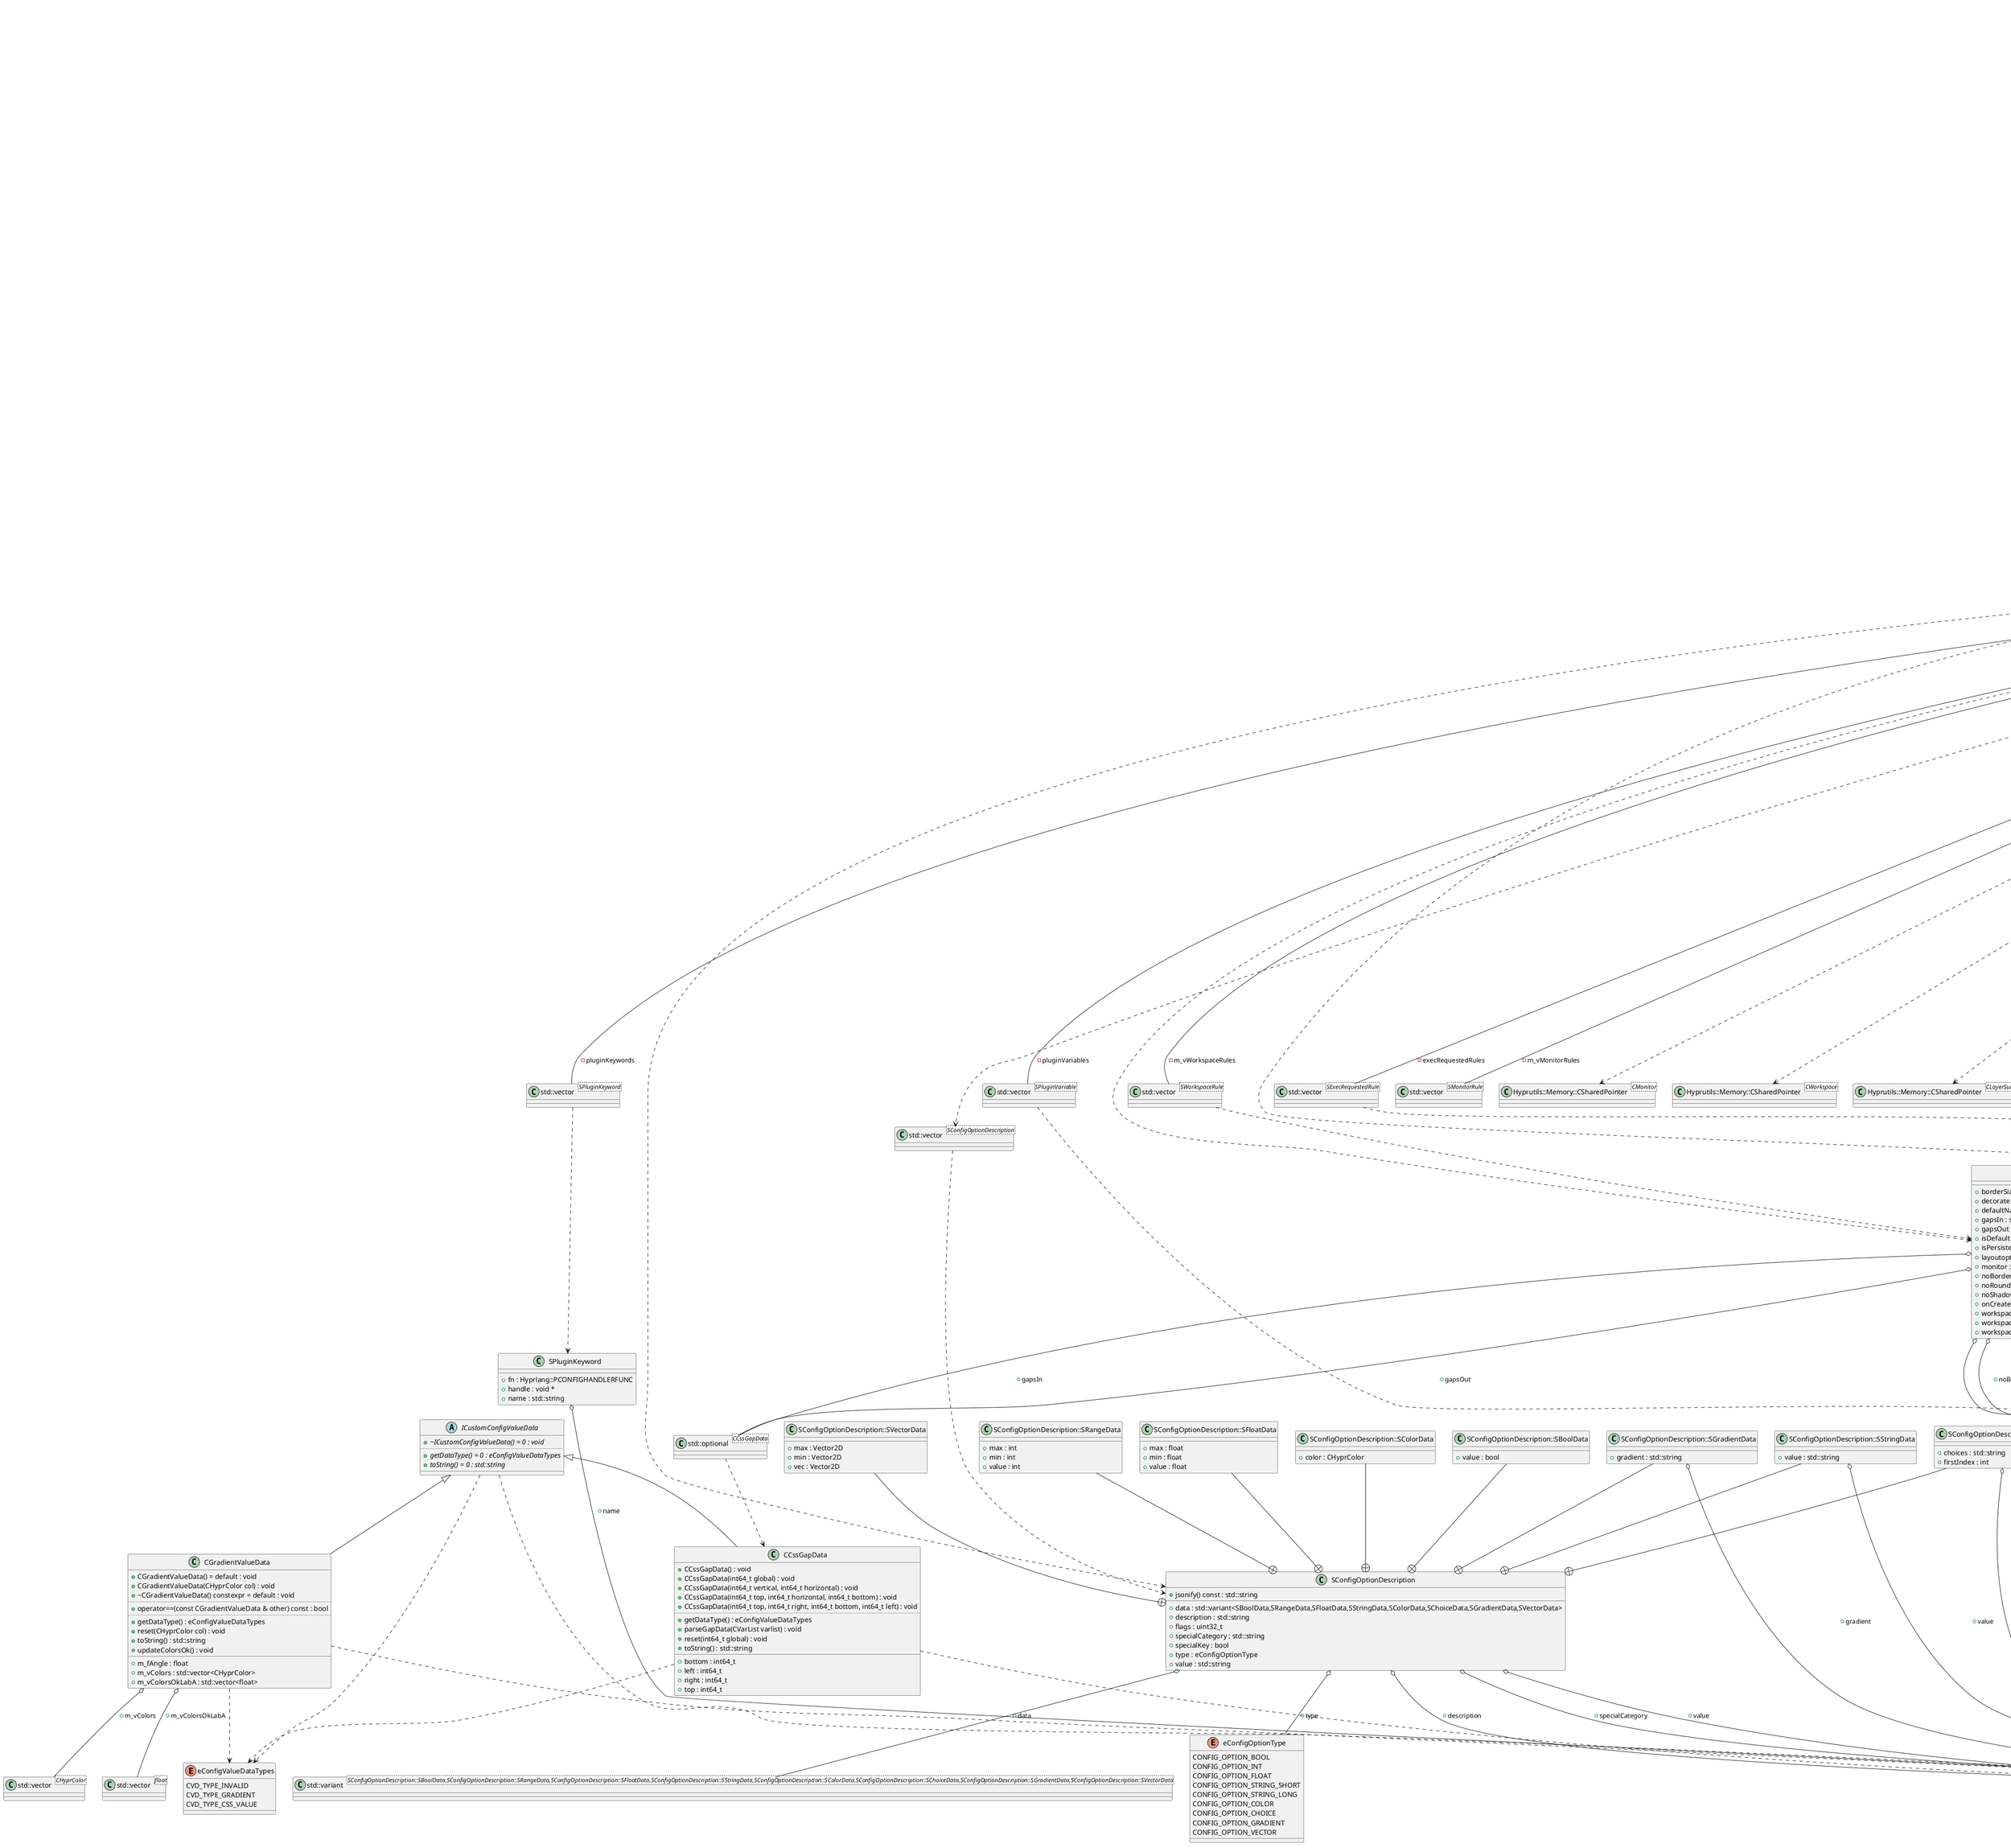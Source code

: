 @startuml
title 'config' class diagram
class "std::string" as C_0001275076681856179721
class C_0001275076681856179721 [[https://github.com/hyprwm/hyprland/blob/882f7ad7d2bbfc7440d0ccaef93b1cdd78e8e3ff/src/config/ConfigWatcher.hpp#L17{basic_string}]] {
__
}
class "std::vector<std::string>" as C_0001347152004389415025
class C_0001347152004389415025 [[https://github.com/hyprwm/hyprland/blob/882f7ad7d2bbfc7440d0ccaef93b1cdd78e8e3ff/src/config/ConfigWatcher.hpp#L17{vector}]] {
__
}
class "std::function<void(SConfigWatchEvent const&)>" as C_0007806682328977174904
class C_0007806682328977174904 [[https://github.com/hyprwm/hyprland/blob/882f7ad7d2bbfc7440d0ccaef93b1cdd78e8e3ff/src/config/ConfigWatcher.hpp#L18{function}]] {
__
}
class "std::vector<CConfigWatcher::SInotifyWatch>" as C_0014637787422919866434
class C_0014637787422919866434 [[https://github.com/hyprwm/hyprland/blob/882f7ad7d2bbfc7440d0ccaef93b1cdd78e8e3ff/src/config/ConfigWatcher.hpp#L28{vector}]] {
__
}
class "std::vector<CHyprColor>" as C_0006039674355316014224
class C_0006039674355316014224 [[https://github.com/hyprwm/hyprland/blob/882f7ad7d2bbfc7440d0ccaef93b1cdd78e8e3ff/src/config/ConfigDataValues.hpp#L53{vector}]] {
__
}
class "std::vector<float>" as C_0010413144086334379596
class C_0010413144086334379596 [[https://github.com/hyprwm/hyprland/blob/882f7ad7d2bbfc7440d0ccaef93b1cdd78e8e3ff/src/config/ConfigDataValues.hpp#L56{vector}]] {
__
}
class "std::optional<CCssGapData>" as C_0002607420519915112941
class C_0002607420519915112941 [[https://github.com/hyprwm/hyprland/blob/882f7ad7d2bbfc7440d0ccaef93b1cdd78e8e3ff/src/config/ConfigManager.hpp#L37{optional}]] {
__
}
class "std::optional<int64_t>" as C_0017511387215222566949
class C_0017511387215222566949 [[https://github.com/hyprwm/hyprland/blob/882f7ad7d2bbfc7440d0ccaef93b1cdd78e8e3ff/src/config/ConfigManager.hpp#L39{optional}]] {
__
}
class "std::optional<bool>" as C_0008211626458674543896
class C_0008211626458674543896 [[https://github.com/hyprwm/hyprland/blob/882f7ad7d2bbfc7440d0ccaef93b1cdd78e8e3ff/src/config/ConfigManager.hpp#L40{optional}]] {
__
}
class "std::optional<std::string>" as C_0010842192065616564749
class C_0010842192065616564749 [[https://github.com/hyprwm/hyprland/blob/882f7ad7d2bbfc7440d0ccaef93b1cdd78e8e3ff/src/config/ConfigManager.hpp#L44{optional}]] {
__
}
class "std::map<std::string,std::string>" as C_0012004170049756060246
class C_0012004170049756060246 [[https://github.com/hyprwm/hyprland/blob/882f7ad7d2bbfc7440d0ccaef93b1cdd78e8e3ff/src/config/ConfigManager.hpp#L46{map}]] {
__
}
class "std::variant<SConfigOptionDescription::SBoolData,SConfigOptionDescription::SRangeData,SConfigOptionDescription::SFloatData,SConfigOptionDescription::SStringData,SConfigOptionDescription::SColorData,SConfigOptionDescription::SChoiceData,SConfigOptionDescription::SGradientData,SConfigOptionDescription::SVectorData>" as C_0009898260743240789486
class C_0009898260743240789486 [[https://github.com/hyprwm/hyprland/blob/882f7ad7d2bbfc7440d0ccaef93b1cdd78e8e3ff/src/config/ConfigManager.hpp#L133{variant}]] {
__
}
class "std::vector<SWorkspaceRule>" as C_0014826196574695914006
class C_0014826196574695914006 [[https://github.com/hyprwm/hyprland/blob/882f7ad7d2bbfc7440d0ccaef93b1cdd78e8e3ff/src/config/ConfigManager.hpp#L168{vector}]] {
__
}
class "std::vector<Hyprutils::Memory::CSharedPointer<CWindowRule>>" as C_0016015997958105210630
class C_0016015997958105210630 [[https://github.com/hyprwm/hyprland/blob/882f7ad7d2bbfc7440d0ccaef93b1cdd78e8e3ff/src/config/ConfigManager.hpp#L170{vector}]] {
__
}
class "std::vector<Hyprutils::Memory::CSharedPointer<CLayerRule>>" as C_0010222921348729251738
class C_0010222921348729251738 [[https://github.com/hyprwm/hyprland/blob/882f7ad7d2bbfc7440d0ccaef93b1cdd78e8e3ff/src/config/ConfigManager.hpp#L171{vector}]] {
__
}
class "std::vector<SConfigOptionDescription>" as C_0000819750673428791667
class C_0000819750673428791667 [[https://github.com/hyprwm/hyprland/blob/882f7ad7d2bbfc7440d0ccaef93b1cdd78e8e3ff/src/config/ConfigManager.hpp#L174{vector}]] {
__
}
class "std::unordered_map<std::string,Hyprutils::Memory::CSharedPointer<Hyprutils::Animation::SAnimationPropertyConfig>>" as C_0001023580263330263817
class C_0001023580263330263817 [[https://github.com/hyprwm/hyprland/blob/882f7ad7d2bbfc7440d0ccaef93b1cdd78e8e3ff/src/config/ConfigManager.hpp#L178{unordered_map}]] {
__
}
class "std::unordered_map<std::string,SMonitorAdditionalReservedArea>" as C_0005632905633325624474
class C_0005632905633325624474 [[https://github.com/hyprwm/hyprland/blob/882f7ad7d2bbfc7440d0ccaef93b1cdd78e8e3ff/src/config/ConfigManager.hpp#L176{unordered_map}]] {
__
}
class "std::function<CWindowOverridableVar<bool> *(Hyprutils::Memory::CSharedPointer<CWindow> const&)>" as C_0005434424493717425297
class C_0005434424493717425297 [[https://github.com/hyprwm/hyprland/blob/882f7ad7d2bbfc7440d0ccaef93b1cdd78e8e3ff/src/config/ConfigManager.hpp#L230{function}]] {
__
}
class "std::unordered_map<std::string,std::function<CWindowOverridableVar<bool> *(Hyprutils::Memory::CSharedPointer<CWindow> const&)>>" as C_0013341148717647649070
class C_0013341148717647649070 [[https://github.com/hyprwm/hyprland/blob/882f7ad7d2bbfc7440d0ccaef93b1cdd78e8e3ff/src/config/ConfigManager.hpp#L230{unordered_map}]] {
__
}
class "std::function<CWindowOverridableVar<int> *(Hyprutils::Memory::CSharedPointer<CWindow> const&)>" as C_0003086161402433129886
class C_0003086161402433129886 [[https://github.com/hyprwm/hyprland/blob/882f7ad7d2bbfc7440d0ccaef93b1cdd78e8e3ff/src/config/ConfigManager.hpp#L253{function}]] {
__
}
class "std::unordered_map<std::string,std::function<CWindowOverridableVar<int> *(Hyprutils::Memory::CSharedPointer<CWindow> const&)>>" as C_0017813685284976952429
class C_0017813685284976952429 [[https://github.com/hyprwm/hyprland/blob/882f7ad7d2bbfc7440d0ccaef93b1cdd78e8e3ff/src/config/ConfigManager.hpp#L253{unordered_map}]] {
__
}
class "std::function<CWindowOverridableVar<float> *(Hyprutils::Memory::CSharedPointer<CWindow>)>" as C_0016141133354699173760
class C_0016141133354699173760 [[https://github.com/hyprwm/hyprland/blob/882f7ad7d2bbfc7440d0ccaef93b1cdd78e8e3ff/src/config/ConfigManager.hpp#L258{function}]] {
__
}
class "std::unordered_map<std::string,std::function<CWindowOverridableVar<float> *(Hyprutils::Memory::CSharedPointer<CWindow>)>>" as C_0008087514866104848192
class C_0008087514866104848192 [[https://github.com/hyprwm/hyprland/blob/882f7ad7d2bbfc7440d0ccaef93b1cdd78e8e3ff/src/config/ConfigManager.hpp#L258{unordered_map}]] {
__
}
class "std::vector<SExecRequestedRule>" as C_0012622631196100310198
class C_0012622631196100310198 [[https://github.com/hyprwm/hyprland/blob/882f7ad7d2bbfc7440d0ccaef93b1cdd78e8e3ff/src/config/ConfigManager.hpp#L277{vector}]] {
__
}
class "std::vector<SPluginKeyword>" as C_0005195623028194472841
class C_0005195623028194472841 [[https://github.com/hyprwm/hyprland/blob/882f7ad7d2bbfc7440d0ccaef93b1cdd78e8e3ff/src/config/ConfigManager.hpp#L280{vector}]] {
__
}
class "std::vector<SPluginVariable>" as C_0014818110702956208625
class C_0014818110702956208625 [[https://github.com/hyprwm/hyprland/blob/882f7ad7d2bbfc7440d0ccaef93b1cdd78e8e3ff/src/config/ConfigManager.hpp#L281{vector}]] {
__
}
class "std::vector<SMonitorRule>" as C_0005750294867332301400
class C_0005750294867332301400 [[https://github.com/hyprwm/hyprland/blob/882f7ad7d2bbfc7440d0ccaef93b1cdd78e8e3ff/src/config/ConfigManager.hpp#L285{vector}]] {
__
}
class "std::vector<SFirstExecRequest>" as C_0011432626076608148139
class C_0011432626076608148139 [[https://github.com/hyprwm/hyprland/blob/882f7ad7d2bbfc7440d0ccaef93b1cdd78e8e3ff/src/config/ConfigManager.hpp#L294{vector}]] {
__
}
class "std::pair<std::string,std::string>" as C_0009953426076712291422
class C_0009953426076712291422 [[https://github.com/hyprwm/hyprland/blob/882f7ad7d2bbfc7440d0ccaef93b1cdd78e8e3ff/src/config/ConfigManager.hpp#L297{pair}]] {
__
}
class "std::vector<std::pair<std::string,std::string>>" as C_0015467040182755354183
class C_0015467040182755354183 [[https://github.com/hyprwm/hyprland/blob/882f7ad7d2bbfc7440d0ccaef93b1cdd78e8e3ff/src/config/ConfigManager.hpp#L297{vector}]] {
__
}
class "Hyprutils::Memory::CSharedPointer<CMonitor>" as C_0011341383285870539686
class C_0011341383285870539686 [[https://github.com/hyprwm/hyprland/blob/882f7ad7d2bbfc7440d0ccaef93b1cdd78e8e3ff/src/config/ConfigManager.hpp#L162{CSharedPointer}]] {
__
}
class "Hyprutils::Memory::CSharedPointer<CWorkspace>" as C_0002482646962152750001
class C_0002482646962152750001 [[https://github.com/hyprwm/hyprland/blob/882f7ad7d2bbfc7440d0ccaef93b1cdd78e8e3ff/src/config/ConfigManager.hpp#L163{CSharedPointer}]] {
__
}
class "Hyprutils::Memory::CSharedPointer<CWindow>" as C_0007100132814797537225
class C_0007100132814797537225 [[https://github.com/hyprwm/hyprland/blob/882f7ad7d2bbfc7440d0ccaef93b1cdd78e8e3ff/src/config/ConfigManager.hpp#L170{CSharedPointer}]] {
__
}
class "Hyprutils::Memory::CSharedPointer<CWindowRule>" as C_0000000275286506956016
class C_0000000275286506956016 [[https://github.com/hyprwm/hyprland/blob/882f7ad7d2bbfc7440d0ccaef93b1cdd78e8e3ff/src/config/ConfigManager.hpp#L170{CSharedPointer}]] {
__
}
class "Hyprutils::Memory::CSharedPointer<CLayerSurface>" as C_0006424154946978616779
class C_0006424154946978616779 [[https://github.com/hyprwm/hyprland/blob/882f7ad7d2bbfc7440d0ccaef93b1cdd78e8e3ff/src/config/ConfigManager.hpp#L171{CSharedPointer}]] {
__
}
class "Hyprutils::Memory::CSharedPointer<CLayerRule>" as C_0008790709021820580588
class C_0008790709021820580588 [[https://github.com/hyprwm/hyprland/blob/882f7ad7d2bbfc7440d0ccaef93b1cdd78e8e3ff/src/config/ConfigManager.hpp#L171{CSharedPointer}]] {
__
}
class "Hyprutils::Memory::CSharedPointer<Hyprutils::Animation::SAnimationPropertyConfig>" as C_0015136269724539324735
class C_0015136269724539324735 [[https://github.com/hyprwm/hyprland/blob/882f7ad7d2bbfc7440d0ccaef93b1cdd78e8e3ff/src/config/ConfigManager.hpp#L178{CSharedPointer}]] {
__
}
class "Hyprutils::Memory::CUniquePointer<Hyprlang::CConfig>" as C_0003389162798219635263
class C_0003389162798219635263 [[https://github.com/hyprwm/hyprland/blob/882f7ad7d2bbfc7440d0ccaef93b1cdd78e8e3ff/src/config/ConfigManager.hpp#L269{CUniquePointer}]] {
__
}
class "CConfigWatcher" as C_0013594160428149076905
class C_0013594160428149076905 [[https://github.com/hyprwm/hyprland/blob/882f7ad7d2bbfc7440d0ccaef93b1cdd78e8e3ff/src/config/ConfigWatcher.hpp#L7{CConfigWatcher}]] {
+CConfigWatcher() : void [[[https://github.com/hyprwm/hyprland/blob/882f7ad7d2bbfc7440d0ccaef93b1cdd78e8e3ff/src/config/ConfigWatcher.hpp#L9{CConfigWatcher}]]]
+~CConfigWatcher() : void [[[https://github.com/hyprwm/hyprland/blob/882f7ad7d2bbfc7440d0ccaef93b1cdd78e8e3ff/src/config/ConfigWatcher.hpp#L10{~CConfigWatcher}]]]
..
+getInotifyFD() : int [[[https://github.com/hyprwm/hyprland/blob/882f7ad7d2bbfc7440d0ccaef93b1cdd78e8e3ff/src/config/ConfigWatcher.hpp#L16{getInotifyFD}]]]
+onInotifyEvent() : void [[[https://github.com/hyprwm/hyprland/blob/882f7ad7d2bbfc7440d0ccaef93b1cdd78e8e3ff/src/config/ConfigWatcher.hpp#L19{onInotifyEvent}]]]
+setOnChange(const std::function<void (const SConfigWatchEvent &)> & fn) : void [[[https://github.com/hyprwm/hyprland/blob/882f7ad7d2bbfc7440d0ccaef93b1cdd78e8e3ff/src/config/ConfigWatcher.hpp#L18{setOnChange}]]]
+setWatchList(const std::vector<std::string> & paths) : void [[[https://github.com/hyprwm/hyprland/blob/882f7ad7d2bbfc7440d0ccaef93b1cdd78e8e3ff/src/config/ConfigWatcher.hpp#L17{setWatchList}]]]
__
-m_inotifyFd : int [[[https://github.com/hyprwm/hyprland/blob/882f7ad7d2bbfc7440d0ccaef93b1cdd78e8e3ff/src/config/ConfigWatcher.hpp#L29{m_inotifyFd}]]]
-m_watchCallback : std::function<void (const SConfigWatchEvent &)> [[[https://github.com/hyprwm/hyprland/blob/882f7ad7d2bbfc7440d0ccaef93b1cdd78e8e3ff/src/config/ConfigWatcher.hpp#L27{m_watchCallback}]]]
-m_watches : std::vector<SInotifyWatch> [[[https://github.com/hyprwm/hyprland/blob/882f7ad7d2bbfc7440d0ccaef93b1cdd78e8e3ff/src/config/ConfigWatcher.hpp#L28{m_watches}]]]
}
class "CConfigWatcher::SConfigWatchEvent" as C_0007987692325106512747
class C_0007987692325106512747 [[https://github.com/hyprwm/hyprland/blob/882f7ad7d2bbfc7440d0ccaef93b1cdd78e8e3ff/src/config/ConfigWatcher.hpp#L12{CConfigWatcher::SConfigWatchEvent}]] {
__
+file : std::string [[[https://github.com/hyprwm/hyprland/blob/882f7ad7d2bbfc7440d0ccaef93b1cdd78e8e3ff/src/config/ConfigWatcher.hpp#L13{file}]]]
}
class "CConfigWatcher::SInotifyWatch" as C_0000626567476122839732
class C_0000626567476122839732 [[https://github.com/hyprwm/hyprland/blob/882f7ad7d2bbfc7440d0ccaef93b1cdd78e8e3ff/src/config/ConfigWatcher.hpp#L22{CConfigWatcher::SInotifyWatch}]] {
__
+file : std::string [[[https://github.com/hyprwm/hyprland/blob/882f7ad7d2bbfc7440d0ccaef93b1cdd78e8e3ff/src/config/ConfigWatcher.hpp#L24{file}]]]
+wd : int [[[https://github.com/hyprwm/hyprland/blob/882f7ad7d2bbfc7440d0ccaef93b1cdd78e8e3ff/src/config/ConfigWatcher.hpp#L23{wd}]]]
}
enum "eConfigValueDataTypes" as C_0004485035955819309564
enum C_0004485035955819309564 [[https://github.com/hyprwm/hyprland/blob/882f7ad7d2bbfc7440d0ccaef93b1cdd78e8e3ff/src/config/ConfigDataValues.hpp#L6{eConfigValueDataTypes}]] {
CVD_TYPE_INVALID
CVD_TYPE_GRADIENT
CVD_TYPE_CSS_VALUE
}
abstract "ICustomConfigValueData" as C_0001518717766710136032
abstract C_0001518717766710136032 [[https://github.com/hyprwm/hyprland/blob/882f7ad7d2bbfc7440d0ccaef93b1cdd78e8e3ff/src/config/ConfigDataValues.hpp#L12{ICustomConfigValueData}]] {
{abstract} +~ICustomConfigValueData() = 0 : void [[[https://github.com/hyprwm/hyprland/blob/882f7ad7d2bbfc7440d0ccaef93b1cdd78e8e3ff/src/config/ConfigDataValues.hpp#L14{~ICustomConfigValueData}]]]
..
{abstract} +getDataType() = 0 : eConfigValueDataTypes [[[https://github.com/hyprwm/hyprland/blob/882f7ad7d2bbfc7440d0ccaef93b1cdd78e8e3ff/src/config/ConfigDataValues.hpp#L16{getDataType}]]]
{abstract} +toString() = 0 : std::string [[[https://github.com/hyprwm/hyprland/blob/882f7ad7d2bbfc7440d0ccaef93b1cdd78e8e3ff/src/config/ConfigDataValues.hpp#L18{toString}]]]
__
}
class "CGradientValueData" as C_0014803147993020280735
class C_0014803147993020280735 [[https://github.com/hyprwm/hyprland/blob/882f7ad7d2bbfc7440d0ccaef93b1cdd78e8e3ff/src/config/ConfigDataValues.hpp#L21{CGradientValueData}]] {
+CGradientValueData() = default : void [[[https://github.com/hyprwm/hyprland/blob/882f7ad7d2bbfc7440d0ccaef93b1cdd78e8e3ff/src/config/ConfigDataValues.hpp#L23{CGradientValueData}]]]
+CGradientValueData(CHyprColor col) : void [[[https://github.com/hyprwm/hyprland/blob/882f7ad7d2bbfc7440d0ccaef93b1cdd78e8e3ff/src/config/ConfigDataValues.hpp#L24{CGradientValueData}]]]
+~CGradientValueData() constexpr = default : void [[[https://github.com/hyprwm/hyprland/blob/882f7ad7d2bbfc7440d0ccaef93b1cdd78e8e3ff/src/config/ConfigDataValues.hpp#L28{~CGradientValueData}]]]
..
+operator==(const CGradientValueData & other) const : bool [[[https://github.com/hyprwm/hyprland/blob/882f7ad7d2bbfc7440d0ccaef93b1cdd78e8e3ff/src/config/ConfigDataValues.hpp#L62{operator==}]]]
..
+getDataType() : eConfigValueDataTypes [[[https://github.com/hyprwm/hyprland/blob/882f7ad7d2bbfc7440d0ccaef93b1cdd78e8e3ff/src/config/ConfigDataValues.hpp#L30{getDataType}]]]
+reset(CHyprColor col) : void [[[https://github.com/hyprwm/hyprland/blob/882f7ad7d2bbfc7440d0ccaef93b1cdd78e8e3ff/src/config/ConfigDataValues.hpp#L34{reset}]]]
+toString() : std::string [[[https://github.com/hyprwm/hyprland/blob/882f7ad7d2bbfc7440d0ccaef93b1cdd78e8e3ff/src/config/ConfigDataValues.hpp#L73{toString}]]]
+updateColorsOk() : void [[[https://github.com/hyprwm/hyprland/blob/882f7ad7d2bbfc7440d0ccaef93b1cdd78e8e3ff/src/config/ConfigDataValues.hpp#L41{updateColorsOk}]]]
__
+m_fAngle : float [[[https://github.com/hyprwm/hyprland/blob/882f7ad7d2bbfc7440d0ccaef93b1cdd78e8e3ff/src/config/ConfigDataValues.hpp#L59{m_fAngle}]]]
+m_vColors : std::vector<CHyprColor> [[[https://github.com/hyprwm/hyprland/blob/882f7ad7d2bbfc7440d0ccaef93b1cdd78e8e3ff/src/config/ConfigDataValues.hpp#L53{m_vColors}]]]
+m_vColorsOkLabA : std::vector<float> [[[https://github.com/hyprwm/hyprland/blob/882f7ad7d2bbfc7440d0ccaef93b1cdd78e8e3ff/src/config/ConfigDataValues.hpp#L56{m_vColorsOkLabA}]]]
}
class "CCssGapData" as C_0013485691523749885846
class C_0013485691523749885846 [[https://github.com/hyprwm/hyprland/blob/882f7ad7d2bbfc7440d0ccaef93b1cdd78e8e3ff/src/config/ConfigDataValues.hpp#L84{CCssGapData}]] {
+CCssGapData() : void [[[https://github.com/hyprwm/hyprland/blob/882f7ad7d2bbfc7440d0ccaef93b1cdd78e8e3ff/src/config/ConfigDataValues.hpp#L86{CCssGapData}]]]
+CCssGapData(int64_t global) : void [[[https://github.com/hyprwm/hyprland/blob/882f7ad7d2bbfc7440d0ccaef93b1cdd78e8e3ff/src/config/ConfigDataValues.hpp#L87{CCssGapData}]]]
+CCssGapData(int64_t vertical, int64_t horizontal) : void [[[https://github.com/hyprwm/hyprland/blob/882f7ad7d2bbfc7440d0ccaef93b1cdd78e8e3ff/src/config/ConfigDataValues.hpp#L88{CCssGapData}]]]
+CCssGapData(int64_t top, int64_t horizontal, int64_t bottom) : void [[[https://github.com/hyprwm/hyprland/blob/882f7ad7d2bbfc7440d0ccaef93b1cdd78e8e3ff/src/config/ConfigDataValues.hpp#L89{CCssGapData}]]]
+CCssGapData(int64_t top, int64_t right, int64_t bottom, int64_t left) : void [[[https://github.com/hyprwm/hyprland/blob/882f7ad7d2bbfc7440d0ccaef93b1cdd78e8e3ff/src/config/ConfigDataValues.hpp#L90{CCssGapData}]]]
..
+getDataType() : eConfigValueDataTypes [[[https://github.com/hyprwm/hyprland/blob/882f7ad7d2bbfc7440d0ccaef93b1cdd78e8e3ff/src/config/ConfigDataValues.hpp#L131{getDataType}]]]
+parseGapData(CVarList varlist) : void [[[https://github.com/hyprwm/hyprland/blob/882f7ad7d2bbfc7440d0ccaef93b1cdd78e8e3ff/src/config/ConfigDataValues.hpp#L98{parseGapData}]]]
+reset(int64_t global) : void [[[https://github.com/hyprwm/hyprland/blob/882f7ad7d2bbfc7440d0ccaef93b1cdd78e8e3ff/src/config/ConfigDataValues.hpp#L124{reset}]]]
+toString() : std::string [[[https://github.com/hyprwm/hyprland/blob/882f7ad7d2bbfc7440d0ccaef93b1cdd78e8e3ff/src/config/ConfigDataValues.hpp#L135{toString}]]]
__
+bottom : int64_t [[[https://github.com/hyprwm/hyprland/blob/882f7ad7d2bbfc7440d0ccaef93b1cdd78e8e3ff/src/config/ConfigDataValues.hpp#L95{bottom}]]]
+left : int64_t [[[https://github.com/hyprwm/hyprland/blob/882f7ad7d2bbfc7440d0ccaef93b1cdd78e8e3ff/src/config/ConfigDataValues.hpp#L96{left}]]]
+right : int64_t [[[https://github.com/hyprwm/hyprland/blob/882f7ad7d2bbfc7440d0ccaef93b1cdd78e8e3ff/src/config/ConfigDataValues.hpp#L94{right}]]]
+top : int64_t [[[https://github.com/hyprwm/hyprland/blob/882f7ad7d2bbfc7440d0ccaef93b1cdd78e8e3ff/src/config/ConfigDataValues.hpp#L93{top}]]]
}
class "SWorkspaceRule" as C_0009084484781909356020
class C_0009084484781909356020 [[https://github.com/hyprwm/hyprland/blob/882f7ad7d2bbfc7440d0ccaef93b1cdd78e8e3ff/src/config/ConfigManager.hpp#L30{SWorkspaceRule}]] {
__
+borderSize : std::optional<int64_t> [[[https://github.com/hyprwm/hyprland/blob/882f7ad7d2bbfc7440d0ccaef93b1cdd78e8e3ff/src/config/ConfigManager.hpp#L39{borderSize}]]]
+decorate : std::optional<bool> [[[https://github.com/hyprwm/hyprland/blob/882f7ad7d2bbfc7440d0ccaef93b1cdd78e8e3ff/src/config/ConfigManager.hpp#L40{decorate}]]]
+defaultName : std::optional<std::string> [[[https://github.com/hyprwm/hyprland/blob/882f7ad7d2bbfc7440d0ccaef93b1cdd78e8e3ff/src/config/ConfigManager.hpp#L45{defaultName}]]]
+gapsIn : std::optional<CCssGapData> [[[https://github.com/hyprwm/hyprland/blob/882f7ad7d2bbfc7440d0ccaef93b1cdd78e8e3ff/src/config/ConfigManager.hpp#L37{gapsIn}]]]
+gapsOut : std::optional<CCssGapData> [[[https://github.com/hyprwm/hyprland/blob/882f7ad7d2bbfc7440d0ccaef93b1cdd78e8e3ff/src/config/ConfigManager.hpp#L38{gapsOut}]]]
+isDefault : bool [[[https://github.com/hyprwm/hyprland/blob/882f7ad7d2bbfc7440d0ccaef93b1cdd78e8e3ff/src/config/ConfigManager.hpp#L35{isDefault}]]]
+isPersistent : bool [[[https://github.com/hyprwm/hyprland/blob/882f7ad7d2bbfc7440d0ccaef93b1cdd78e8e3ff/src/config/ConfigManager.hpp#L36{isPersistent}]]]
+layoutopts : std::map<std::string,std::string> [[[https://github.com/hyprwm/hyprland/blob/882f7ad7d2bbfc7440d0ccaef93b1cdd78e8e3ff/src/config/ConfigManager.hpp#L46{layoutopts}]]]
+monitor : std::string [[[https://github.com/hyprwm/hyprland/blob/882f7ad7d2bbfc7440d0ccaef93b1cdd78e8e3ff/src/config/ConfigManager.hpp#L31{monitor}]]]
+noBorder : std::optional<bool> [[[https://github.com/hyprwm/hyprland/blob/882f7ad7d2bbfc7440d0ccaef93b1cdd78e8e3ff/src/config/ConfigManager.hpp#L42{noBorder}]]]
+noRounding : std::optional<bool> [[[https://github.com/hyprwm/hyprland/blob/882f7ad7d2bbfc7440d0ccaef93b1cdd78e8e3ff/src/config/ConfigManager.hpp#L41{noRounding}]]]
+noShadow : std::optional<bool> [[[https://github.com/hyprwm/hyprland/blob/882f7ad7d2bbfc7440d0ccaef93b1cdd78e8e3ff/src/config/ConfigManager.hpp#L43{noShadow}]]]
+onCreatedEmptyRunCmd : std::optional<std::string> [[[https://github.com/hyprwm/hyprland/blob/882f7ad7d2bbfc7440d0ccaef93b1cdd78e8e3ff/src/config/ConfigManager.hpp#L44{onCreatedEmptyRunCmd}]]]
+workspaceId : WORKSPACEID [[[https://github.com/hyprwm/hyprland/blob/882f7ad7d2bbfc7440d0ccaef93b1cdd78e8e3ff/src/config/ConfigManager.hpp#L34{workspaceId}]]]
+workspaceName : std::string [[[https://github.com/hyprwm/hyprland/blob/882f7ad7d2bbfc7440d0ccaef93b1cdd78e8e3ff/src/config/ConfigManager.hpp#L33{workspaceName}]]]
+workspaceString : std::string [[[https://github.com/hyprwm/hyprland/blob/882f7ad7d2bbfc7440d0ccaef93b1cdd78e8e3ff/src/config/ConfigManager.hpp#L32{workspaceString}]]]
}
class "SMonitorAdditionalReservedArea" as C_0017118012665425557916
class C_0017118012665425557916 [[https://github.com/hyprwm/hyprland/blob/882f7ad7d2bbfc7440d0ccaef93b1cdd78e8e3ff/src/config/ConfigManager.hpp#L49{SMonitorAdditionalReservedArea}]] {
__
+bottom : int [[[https://github.com/hyprwm/hyprland/blob/882f7ad7d2bbfc7440d0ccaef93b1cdd78e8e3ff/src/config/ConfigManager.hpp#L51{bottom}]]]
+left : int [[[https://github.com/hyprwm/hyprland/blob/882f7ad7d2bbfc7440d0ccaef93b1cdd78e8e3ff/src/config/ConfigManager.hpp#L52{left}]]]
+right : int [[[https://github.com/hyprwm/hyprland/blob/882f7ad7d2bbfc7440d0ccaef93b1cdd78e8e3ff/src/config/ConfigManager.hpp#L53{right}]]]
+top : int [[[https://github.com/hyprwm/hyprland/blob/882f7ad7d2bbfc7440d0ccaef93b1cdd78e8e3ff/src/config/ConfigManager.hpp#L50{top}]]]
}
class "SPluginKeyword" as C_0007303501260999299648
class C_0007303501260999299648 [[https://github.com/hyprwm/hyprland/blob/882f7ad7d2bbfc7440d0ccaef93b1cdd78e8e3ff/src/config/ConfigManager.hpp#L56{SPluginKeyword}]] {
__
+fn : Hyprlang::PCONFIGHANDLERFUNC [[[https://github.com/hyprwm/hyprland/blob/882f7ad7d2bbfc7440d0ccaef93b1cdd78e8e3ff/src/config/ConfigManager.hpp#L59{fn}]]]
+handle : void * [[[https://github.com/hyprwm/hyprland/blob/882f7ad7d2bbfc7440d0ccaef93b1cdd78e8e3ff/src/config/ConfigManager.hpp#L57{handle}]]]
+name : std::string [[[https://github.com/hyprwm/hyprland/blob/882f7ad7d2bbfc7440d0ccaef93b1cdd78e8e3ff/src/config/ConfigManager.hpp#L58{name}]]]
}
class "SPluginVariable" as C_0009506419993630225823
class C_0009506419993630225823 [[https://github.com/hyprwm/hyprland/blob/882f7ad7d2bbfc7440d0ccaef93b1cdd78e8e3ff/src/config/ConfigManager.hpp#L62{SPluginVariable}]] {
__
+handle : void * [[[https://github.com/hyprwm/hyprland/blob/882f7ad7d2bbfc7440d0ccaef93b1cdd78e8e3ff/src/config/ConfigManager.hpp#L63{handle}]]]
+name : std::string [[[https://github.com/hyprwm/hyprland/blob/882f7ad7d2bbfc7440d0ccaef93b1cdd78e8e3ff/src/config/ConfigManager.hpp#L64{name}]]]
}
class "SExecRequestedRule" as C_0001406390722666738223
class C_0001406390722666738223 [[https://github.com/hyprwm/hyprland/blob/882f7ad7d2bbfc7440d0ccaef93b1cdd78e8e3ff/src/config/ConfigManager.hpp#L67{SExecRequestedRule}]] {
__
+iPid : uint64_t [[[https://github.com/hyprwm/hyprland/blob/882f7ad7d2bbfc7440d0ccaef93b1cdd78e8e3ff/src/config/ConfigManager.hpp#L69{iPid}]]]
+szRule : std::string [[[https://github.com/hyprwm/hyprland/blob/882f7ad7d2bbfc7440d0ccaef93b1cdd78e8e3ff/src/config/ConfigManager.hpp#L68{szRule}]]]
}
enum "eConfigOptionType" as C_0006434206581241812348
enum C_0006434206581241812348 [[https://github.com/hyprwm/hyprland/blob/882f7ad7d2bbfc7440d0ccaef93b1cdd78e8e3ff/src/config/ConfigManager.hpp#L72{eConfigOptionType}]] {
CONFIG_OPTION_BOOL
CONFIG_OPTION_INT
CONFIG_OPTION_FLOAT
CONFIG_OPTION_STRING_SHORT
CONFIG_OPTION_STRING_LONG
CONFIG_OPTION_COLOR
CONFIG_OPTION_CHOICE
CONFIG_OPTION_GRADIENT
CONFIG_OPTION_VECTOR
}
enum "eConfigOptionFlags" as C_0008041687111588720258
enum C_0008041687111588720258 [[https://github.com/hyprwm/hyprland/blob/882f7ad7d2bbfc7440d0ccaef93b1cdd78e8e3ff/src/config/ConfigManager.hpp#L84{eConfigOptionFlags}]] {
CONFIG_OPTION_FLAG_PERCENTAGE
}
class "SConfigOptionDescription" as C_0012406145230807721645
class C_0012406145230807721645 [[https://github.com/hyprwm/hyprland/blob/882f7ad7d2bbfc7440d0ccaef93b1cdd78e8e3ff/src/config/ConfigManager.hpp#L88{SConfigOptionDescription}]] {
+jsonify() const : std::string [[[https://github.com/hyprwm/hyprland/blob/882f7ad7d2bbfc7440d0ccaef93b1cdd78e8e3ff/src/config/ConfigManager.hpp#L130{jsonify}]]]
__
+data : std::variant<SBoolData,SRangeData,SFloatData,SStringData,SColorData,SChoiceData,SGradientData,SVectorData> [[[https://github.com/hyprwm/hyprland/blob/882f7ad7d2bbfc7440d0ccaef93b1cdd78e8e3ff/src/config/ConfigManager.hpp#L133{data}]]]
+description : std::string [[[https://github.com/hyprwm/hyprland/blob/882f7ad7d2bbfc7440d0ccaef93b1cdd78e8e3ff/src/config/ConfigManager.hpp#L124{description}]]]
+flags : uint32_t [[[https://github.com/hyprwm/hyprland/blob/882f7ad7d2bbfc7440d0ccaef93b1cdd78e8e3ff/src/config/ConfigManager.hpp#L128{flags}]]]
+specialCategory : std::string [[[https://github.com/hyprwm/hyprland/blob/882f7ad7d2bbfc7440d0ccaef93b1cdd78e8e3ff/src/config/ConfigManager.hpp#L125{specialCategory}]]]
+specialKey : bool [[[https://github.com/hyprwm/hyprland/blob/882f7ad7d2bbfc7440d0ccaef93b1cdd78e8e3ff/src/config/ConfigManager.hpp#L126{specialKey}]]]
+type : eConfigOptionType [[[https://github.com/hyprwm/hyprland/blob/882f7ad7d2bbfc7440d0ccaef93b1cdd78e8e3ff/src/config/ConfigManager.hpp#L127{type}]]]
+value : std::string [[[https://github.com/hyprwm/hyprland/blob/882f7ad7d2bbfc7440d0ccaef93b1cdd78e8e3ff/src/config/ConfigManager.hpp#L123{value}]]]
}
class "SConfigOptionDescription::SBoolData" as C_0004475258212298454886
class C_0004475258212298454886 [[https://github.com/hyprwm/hyprland/blob/882f7ad7d2bbfc7440d0ccaef93b1cdd78e8e3ff/src/config/ConfigManager.hpp#L90{SConfigOptionDescription::SBoolData}]] {
__
+value : bool [[[https://github.com/hyprwm/hyprland/blob/882f7ad7d2bbfc7440d0ccaef93b1cdd78e8e3ff/src/config/ConfigManager.hpp#L91{value}]]]
}
class "SConfigOptionDescription::SRangeData" as C_0006683964847040392931
class C_0006683964847040392931 [[https://github.com/hyprwm/hyprland/blob/882f7ad7d2bbfc7440d0ccaef93b1cdd78e8e3ff/src/config/ConfigManager.hpp#L94{SConfigOptionDescription::SRangeData}]] {
__
+max : int [[[https://github.com/hyprwm/hyprland/blob/882f7ad7d2bbfc7440d0ccaef93b1cdd78e8e3ff/src/config/ConfigManager.hpp#L95{max}]]]
+min : int [[[https://github.com/hyprwm/hyprland/blob/882f7ad7d2bbfc7440d0ccaef93b1cdd78e8e3ff/src/config/ConfigManager.hpp#L95{min}]]]
+value : int [[[https://github.com/hyprwm/hyprland/blob/882f7ad7d2bbfc7440d0ccaef93b1cdd78e8e3ff/src/config/ConfigManager.hpp#L95{value}]]]
}
class "SConfigOptionDescription::SFloatData" as C_0007294513824325631331
class C_0007294513824325631331 [[https://github.com/hyprwm/hyprland/blob/882f7ad7d2bbfc7440d0ccaef93b1cdd78e8e3ff/src/config/ConfigManager.hpp#L98{SConfigOptionDescription::SFloatData}]] {
__
+max : float [[[https://github.com/hyprwm/hyprland/blob/882f7ad7d2bbfc7440d0ccaef93b1cdd78e8e3ff/src/config/ConfigManager.hpp#L99{max}]]]
+min : float [[[https://github.com/hyprwm/hyprland/blob/882f7ad7d2bbfc7440d0ccaef93b1cdd78e8e3ff/src/config/ConfigManager.hpp#L99{min}]]]
+value : float [[[https://github.com/hyprwm/hyprland/blob/882f7ad7d2bbfc7440d0ccaef93b1cdd78e8e3ff/src/config/ConfigManager.hpp#L99{value}]]]
}
class "SConfigOptionDescription::SStringData" as C_0001925705373080483509
class C_0001925705373080483509 [[https://github.com/hyprwm/hyprland/blob/882f7ad7d2bbfc7440d0ccaef93b1cdd78e8e3ff/src/config/ConfigManager.hpp#L102{SConfigOptionDescription::SStringData}]] {
__
+value : std::string [[[https://github.com/hyprwm/hyprland/blob/882f7ad7d2bbfc7440d0ccaef93b1cdd78e8e3ff/src/config/ConfigManager.hpp#L103{value}]]]
}
class "SConfigOptionDescription::SColorData" as C_0015229619883990247975
class C_0015229619883990247975 [[https://github.com/hyprwm/hyprland/blob/882f7ad7d2bbfc7440d0ccaef93b1cdd78e8e3ff/src/config/ConfigManager.hpp#L106{SConfigOptionDescription::SColorData}]] {
__
+color : CHyprColor [[[https://github.com/hyprwm/hyprland/blob/882f7ad7d2bbfc7440d0ccaef93b1cdd78e8e3ff/src/config/ConfigManager.hpp#L107{color}]]]
}
class "SConfigOptionDescription::SChoiceData" as C_0017217906976935874363
class C_0017217906976935874363 [[https://github.com/hyprwm/hyprland/blob/882f7ad7d2bbfc7440d0ccaef93b1cdd78e8e3ff/src/config/ConfigManager.hpp#L110{SConfigOptionDescription::SChoiceData}]] {
__
+choices : std::string [[[https://github.com/hyprwm/hyprland/blob/882f7ad7d2bbfc7440d0ccaef93b1cdd78e8e3ff/src/config/ConfigManager.hpp#L112{choices}]]]
+firstIndex : int [[[https://github.com/hyprwm/hyprland/blob/882f7ad7d2bbfc7440d0ccaef93b1cdd78e8e3ff/src/config/ConfigManager.hpp#L111{firstIndex}]]]
}
class "SConfigOptionDescription::SGradientData" as C_0012032234817449325970
class C_0012032234817449325970 [[https://github.com/hyprwm/hyprland/blob/882f7ad7d2bbfc7440d0ccaef93b1cdd78e8e3ff/src/config/ConfigManager.hpp#L115{SConfigOptionDescription::SGradientData}]] {
__
+gradient : std::string [[[https://github.com/hyprwm/hyprland/blob/882f7ad7d2bbfc7440d0ccaef93b1cdd78e8e3ff/src/config/ConfigManager.hpp#L116{gradient}]]]
}
class "SConfigOptionDescription::SVectorData" as C_0001001316465906442268
class C_0001001316465906442268 [[https://github.com/hyprwm/hyprland/blob/882f7ad7d2bbfc7440d0ccaef93b1cdd78e8e3ff/src/config/ConfigManager.hpp#L119{SConfigOptionDescription::SVectorData}]] {
__
+max : Vector2D [[[https://github.com/hyprwm/hyprland/blob/882f7ad7d2bbfc7440d0ccaef93b1cdd78e8e3ff/src/config/ConfigManager.hpp#L120{max}]]]
+min : Vector2D [[[https://github.com/hyprwm/hyprland/blob/882f7ad7d2bbfc7440d0ccaef93b1cdd78e8e3ff/src/config/ConfigManager.hpp#L120{min}]]]
+vec : Vector2D [[[https://github.com/hyprwm/hyprland/blob/882f7ad7d2bbfc7440d0ccaef93b1cdd78e8e3ff/src/config/ConfigManager.hpp#L120{vec}]]]
}
class "SFirstExecRequest" as C_0015185298198175601080
class C_0015185298198175601080 [[https://github.com/hyprwm/hyprland/blob/882f7ad7d2bbfc7440d0ccaef93b1cdd78e8e3ff/src/config/ConfigManager.hpp#L136{SFirstExecRequest}]] {
__
+exec : std::string [[[https://github.com/hyprwm/hyprland/blob/882f7ad7d2bbfc7440d0ccaef93b1cdd78e8e3ff/src/config/ConfigManager.hpp#L137{exec}]]]
+withRules : bool [[[https://github.com/hyprwm/hyprland/blob/882f7ad7d2bbfc7440d0ccaef93b1cdd78e8e3ff/src/config/ConfigManager.hpp#L138{withRules}]]]
}
class "CWindowOverridableVar<bool>" as C_0009219660380355251201
class C_0009219660380355251201 [[https://github.com/hyprwm/hyprland/blob/882f7ad7d2bbfc7440d0ccaef93b1cdd78e8e3ff/src/config/ConfigManager.hpp#L230{CWindowOverridableVar}]] {
__
}
class "CWindowOverridableVar<int>" as C_0016187662804548449207
class C_0016187662804548449207 [[https://github.com/hyprwm/hyprland/blob/882f7ad7d2bbfc7440d0ccaef93b1cdd78e8e3ff/src/config/ConfigManager.hpp#L253{CWindowOverridableVar}]] {
__
}
class "CWindowOverridableVar<float>" as C_0013203981721514972283
class C_0013203981721514972283 [[https://github.com/hyprwm/hyprland/blob/882f7ad7d2bbfc7440d0ccaef93b1cdd78e8e3ff/src/config/ConfigManager.hpp#L258{CWindowOverridableVar}]] {
__
}
class "CConfigManager" as C_0005191251934634278921
class C_0005191251934634278921 [[https://github.com/hyprwm/hyprland/blob/882f7ad7d2bbfc7440d0ccaef93b1cdd78e8e3ff/src/config/ConfigManager.hpp#L141{CConfigManager}]] {
+CConfigManager() : void [[[https://github.com/hyprwm/hyprland/blob/882f7ad7d2bbfc7440d0ccaef93b1cdd78e8e3ff/src/config/ConfigManager.hpp#L143{CConfigManager}]]]
..
+addExecRule(const SExecRequestedRule &) : void [[[https://github.com/hyprwm/hyprland/blob/882f7ad7d2bbfc7440d0ccaef93b1cdd78e8e3ff/src/config/ConfigManager.hpp#L201{addExecRule}]]]
+addParseError(const std::string &) : void [[[https://github.com/hyprwm/hyprland/blob/882f7ad7d2bbfc7440d0ccaef93b1cdd78e8e3ff/src/config/ConfigManager.hpp#L197{addParseError}]]]
+addPluginConfigVar(void * handle, const std::string & name, const Hyprlang::CConfigValue & value) : void [[[https://github.com/hyprwm/hyprland/blob/882f7ad7d2bbfc7440d0ccaef93b1cdd78e8e3ff/src/config/ConfigManager.hpp#L180{addPluginConfigVar}]]]
+addPluginKeyword(void * handle, const std::string & name, Hyprlang::PCONFIGHANDLERFUNC fun, Hyprlang::SHandlerOptions opts = {}) : void [[[https://github.com/hyprwm/hyprland/blob/882f7ad7d2bbfc7440d0ccaef93b1cdd78e8e3ff/src/config/ConfigManager.hpp#L181{addPluginKeyword}]]]
+deviceConfigExists(const std::string &) : bool [[[https://github.com/hyprwm/hyprland/blob/882f7ad7d2bbfc7440d0ccaef93b1cdd78e8e3ff/src/config/ConfigManager.hpp#L153{deviceConfigExists}]]]
+dispatchExecOnce() : void [[[https://github.com/hyprwm/hyprland/blob/882f7ad7d2bbfc7440d0ccaef93b1cdd78e8e3ff/src/config/ConfigManager.hpp#L185{dispatchExecOnce}]]]
+dispatchExecShutdown() : void [[[https://github.com/hyprwm/hyprland/blob/882f7ad7d2bbfc7440d0ccaef93b1cdd78e8e3ff/src/config/ConfigManager.hpp#L186{dispatchExecShutdown}]]]
+ensureMonitorStatus() : void [[[https://github.com/hyprwm/hyprland/blob/882f7ad7d2bbfc7440d0ccaef93b1cdd78e8e3ff/src/config/ConfigManager.hpp#L189{ensureMonitorStatus}]]]
+ensurePersistentWorkspacesPresent() : void [[[https://github.com/hyprwm/hyprland/blob/882f7ad7d2bbfc7440d0ccaef93b1cdd78e8e3ff/src/config/ConfigManager.hpp#L172{ensurePersistentWorkspacesPresent}]]]
+ensureVRR(PHLMONITOR pMonitor = nullptr) : void [[[https://github.com/hyprwm/hyprland/blob/882f7ad7d2bbfc7440d0ccaef93b1cdd78e8e3ff/src/config/ConfigManager.hpp#L190{ensureVRR}]]]
-generateConfig(std::string configPath) : std::optional<std::string> [[[https://github.com/hyprwm/hyprland/blob/882f7ad7d2bbfc7440d0ccaef93b1cdd78e8e3ff/src/config/ConfigManager.hpp#L304{generateConfig}]]]
+getAllDescriptions() : const std::vector<SConfigOptionDescription> & [[[https://github.com/hyprwm/hyprland/blob/882f7ad7d2bbfc7440d0ccaef93b1cdd78e8e3ff/src/config/ConfigManager.hpp#L174{getAllDescriptions}]]]
+getAllWorkspaceRules() : const std::vector<SWorkspaceRule> & [[[https://github.com/hyprwm/hyprland/blob/882f7ad7d2bbfc7440d0ccaef93b1cdd78e8e3ff/src/config/ConfigManager.hpp#L168{getAllWorkspaceRules}]]]
+getAnimationConfig() : const std::unordered_map<std::string,Hyprutils::Memory::CSharedPointer<Hyprutils::Animation::SAnimationPropertyConfig>> & [[[https://github.com/hyprwm/hyprland/blob/882f7ad7d2bbfc7440d0ccaef93b1cdd78e8e3ff/src/config/ConfigManager.hpp#L178{getAnimationConfig}]]]
+getAnimationPropertyConfig(const std::string &) : Hyprutils::Memory::CSharedPointer<Hyprutils::Animation::SAnimationPropertyConfig> [[[https://github.com/hyprwm/hyprland/blob/882f7ad7d2bbfc7440d0ccaef93b1cdd78e8e3ff/src/config/ConfigManager.hpp#L199{getAnimationPropertyConfig}]]]
+getBoundMonitorForWS(const std::string &) : PHLMONITOR [[[https://github.com/hyprwm/hyprland/blob/882f7ad7d2bbfc7440d0ccaef93b1cdd78e8e3ff/src/config/ConfigManager.hpp#L166{getBoundMonitorForWS}]]]
+getBoundMonitorStringForWS(const std::string &) : std::string [[[https://github.com/hyprwm/hyprland/blob/882f7ad7d2bbfc7440d0ccaef93b1cdd78e8e3ff/src/config/ConfigManager.hpp#L167{getBoundMonitorStringForWS}]]]
+getConfigString() : std::string [[[https://github.com/hyprwm/hyprland/blob/882f7ad7d2bbfc7440d0ccaef93b1cdd78e8e3ff/src/config/ConfigManager.hpp#L160{getConfigString}]]]
+getConfigValuePtr(const std::string &) : void *const * [[[https://github.com/hyprwm/hyprland/blob/882f7ad7d2bbfc7440d0ccaef93b1cdd78e8e3ff/src/config/ConfigManager.hpp#L157{getConfigValuePtr}]]]
+getConfigValueSafeDevice(const std::string & dev, const std::string & val, const std::string & fallback) : Hyprlang::CConfigValue * [[[https://github.com/hyprwm/hyprland/blob/882f7ad7d2bbfc7440d0ccaef93b1cdd78e8e3ff/src/config/ConfigManager.hpp#L154{getConfigValueSafeDevice}]]]
+getDefaultWorkspaceFor(const std::string &) : std::string [[[https://github.com/hyprwm/hyprland/blob/882f7ad7d2bbfc7440d0ccaef93b1cdd78e8e3ff/src/config/ConfigManager.hpp#L164{getDefaultWorkspaceFor}]]]
+getDeviceFloat(const std::string &, const std::string &, const std::string & fallback = "") : float [[[https://github.com/hyprwm/hyprland/blob/882f7ad7d2bbfc7440d0ccaef93b1cdd78e8e3ff/src/config/ConfigManager.hpp#L150{getDeviceFloat}]]]
+getDeviceInt(const std::string &, const std::string &, const std::string & fallback = "") : int [[[https://github.com/hyprwm/hyprland/blob/882f7ad7d2bbfc7440d0ccaef93b1cdd78e8e3ff/src/config/ConfigManager.hpp#L149{getDeviceInt}]]]
+getDeviceString(const std::string &, const std::string &, const std::string & fallback = "") : std::string [[[https://github.com/hyprwm/hyprland/blob/882f7ad7d2bbfc7440d0ccaef93b1cdd78e8e3ff/src/config/ConfigManager.hpp#L152{getDeviceString}]]]
+getDeviceVec(const std::string &, const std::string &, const std::string & fallback = "") : Vector2D [[[https://github.com/hyprwm/hyprland/blob/882f7ad7d2bbfc7440d0ccaef93b1cdd78e8e3ff/src/config/ConfigManager.hpp#L151{getDeviceVec}]]]
+getErrors() : std::string [[[https://github.com/hyprwm/hyprland/blob/882f7ad7d2bbfc7440d0ccaef93b1cdd78e8e3ff/src/config/ConfigManager.hpp#L204{getErrors}]]]
+getHyprlangConfigValuePtr(const std::string & name, const std::string & specialCat = "") : Hyprlang::CConfigValue * [[[https://github.com/hyprwm/hyprland/blob/882f7ad7d2bbfc7440d0ccaef93b1cdd78e8e3ff/src/config/ConfigManager.hpp#L158{getHyprlangConfigValuePtr}]]]
+getMainConfigPath() : std::string [[[https://github.com/hyprwm/hyprland/blob/882f7ad7d2bbfc7440d0ccaef93b1cdd78e8e3ff/src/config/ConfigManager.hpp#L159{getMainConfigPath}]]]
+getMatchingRules(PHLWINDOW, bool dynamic = true, bool shadowExec = false) : std::vector<Hyprutils::Memory::CSharedPointer<CWindowRule>> [[[https://github.com/hyprwm/hyprland/blob/882f7ad7d2bbfc7440d0ccaef93b1cdd78e8e3ff/src/config/ConfigManager.hpp#L170{getMatchingRules}]]]
+getMatchingRules(PHLLS) : std::vector<Hyprutils::Memory::CSharedPointer<CLayerRule>> [[[https://github.com/hyprwm/hyprland/blob/882f7ad7d2bbfc7440d0ccaef93b1cdd78e8e3ff/src/config/ConfigManager.hpp#L171{getMatchingRules}]]]
+getMonitorRuleFor(const PHLMONITOR) : SMonitorRule [[[https://github.com/hyprwm/hyprland/blob/882f7ad7d2bbfc7440d0ccaef93b1cdd78e8e3ff/src/config/ConfigManager.hpp#L162{getMonitorRuleFor}]]]
+getWorkspaceRuleFor(PHLWORKSPACE workspace) : SWorkspaceRule [[[https://github.com/hyprwm/hyprland/blob/882f7ad7d2bbfc7440d0ccaef93b1cdd78e8e3ff/src/config/ConfigManager.hpp#L163{getWorkspaceRuleFor}]]]
+handleAnimation(const std::string &, const std::string &) : std::optional<std::string> [[[https://github.com/hyprwm/hyprland/blob/882f7ad7d2bbfc7440d0ccaef93b1cdd78e8e3ff/src/config/ConfigManager.hpp#L220{handleAnimation}]]]
+handleBezier(const std::string &, const std::string &) : std::optional<std::string> [[[https://github.com/hyprwm/hyprland/blob/882f7ad7d2bbfc7440d0ccaef93b1cdd78e8e3ff/src/config/ConfigManager.hpp#L219{handleBezier}]]]
+handleBind(const std::string &, const std::string &) : std::optional<std::string> [[[https://github.com/hyprwm/hyprland/blob/882f7ad7d2bbfc7440d0ccaef93b1cdd78e8e3ff/src/config/ConfigManager.hpp#L213{handleBind}]]]
+handleBindWS(const std::string &, const std::string &) : std::optional<std::string> [[[https://github.com/hyprwm/hyprland/blob/882f7ad7d2bbfc7440d0ccaef93b1cdd78e8e3ff/src/config/ConfigManager.hpp#L224{handleBindWS}]]]
+handleBlurLS(const std::string &, const std::string &) : std::optional<std::string> [[[https://github.com/hyprwm/hyprland/blob/882f7ad7d2bbfc7440d0ccaef93b1cdd78e8e3ff/src/config/ConfigManager.hpp#L223{handleBlurLS}]]]
+handleEnv(const std::string &, const std::string &) : std::optional<std::string> [[[https://github.com/hyprwm/hyprland/blob/882f7ad7d2bbfc7440d0ccaef93b1cdd78e8e3ff/src/config/ConfigManager.hpp#L225{handleEnv}]]]
+handleExec(const std::string &, const std::string &) : std::optional<std::string> [[[https://github.com/hyprwm/hyprland/blob/882f7ad7d2bbfc7440d0ccaef93b1cdd78e8e3ff/src/config/ConfigManager.hpp#L208{handleExec}]]]
+handleExecOnce(const std::string &, const std::string &) : std::optional<std::string> [[[https://github.com/hyprwm/hyprland/blob/882f7ad7d2bbfc7440d0ccaef93b1cdd78e8e3ff/src/config/ConfigManager.hpp#L209{handleExecOnce}]]]
+handleExecRawOnce(const std::string &, const std::string &) : std::optional<std::string> [[[https://github.com/hyprwm/hyprland/blob/882f7ad7d2bbfc7440d0ccaef93b1cdd78e8e3ff/src/config/ConfigManager.hpp#L210{handleExecRawOnce}]]]
+handleExecShutdown(const std::string &, const std::string &) : std::optional<std::string> [[[https://github.com/hyprwm/hyprland/blob/882f7ad7d2bbfc7440d0ccaef93b1cdd78e8e3ff/src/config/ConfigManager.hpp#L211{handleExecShutdown}]]]
+handleLayerRule(const std::string &, const std::string &) : std::optional<std::string> [[[https://github.com/hyprwm/hyprland/blob/882f7ad7d2bbfc7440d0ccaef93b1cdd78e8e3ff/src/config/ConfigManager.hpp#L216{handleLayerRule}]]]
+handleMonitor(const std::string &, const std::string &) : std::optional<std::string> [[[https://github.com/hyprwm/hyprland/blob/882f7ad7d2bbfc7440d0ccaef93b1cdd78e8e3ff/src/config/ConfigManager.hpp#L212{handleMonitor}]]]
+handlePlugin(const std::string &, const std::string &) : std::optional<std::string> [[[https://github.com/hyprwm/hyprland/blob/882f7ad7d2bbfc7440d0ccaef93b1cdd78e8e3ff/src/config/ConfigManager.hpp#L226{handlePlugin}]]]
+handlePluginLoads() : void [[[https://github.com/hyprwm/hyprland/blob/882f7ad7d2bbfc7440d0ccaef93b1cdd78e8e3ff/src/config/ConfigManager.hpp#L203{handlePluginLoads}]]]
+handleRawExec(const std::string &, const std::string &) : std::optional<std::string> [[[https://github.com/hyprwm/hyprland/blob/882f7ad7d2bbfc7440d0ccaef93b1cdd78e8e3ff/src/config/ConfigManager.hpp#L207{handleRawExec}]]]
+handleSource(const std::string &, const std::string &) : std::optional<std::string> [[[https://github.com/hyprwm/hyprland/blob/882f7ad7d2bbfc7440d0ccaef93b1cdd78e8e3ff/src/config/ConfigManager.hpp#L221{handleSource}]]]
+handleSubmap(const std::string &, const std::string &) : std::optional<std::string> [[[https://github.com/hyprwm/hyprland/blob/882f7ad7d2bbfc7440d0ccaef93b1cdd78e8e3ff/src/config/ConfigManager.hpp#L222{handleSubmap}]]]
+handleUnbind(const std::string &, const std::string &) : std::optional<std::string> [[[https://github.com/hyprwm/hyprland/blob/882f7ad7d2bbfc7440d0ccaef93b1cdd78e8e3ff/src/config/ConfigManager.hpp#L214{handleUnbind}]]]
+handleWindowRule(const std::string &, const std::string &) : std::optional<std::string> [[[https://github.com/hyprwm/hyprland/blob/882f7ad7d2bbfc7440d0ccaef93b1cdd78e8e3ff/src/config/ConfigManager.hpp#L215{handleWindowRule}]]]
+handleWindowRuleV2(const std::string &, const std::string &) : std::optional<std::string> [[[https://github.com/hyprwm/hyprland/blob/882f7ad7d2bbfc7440d0ccaef93b1cdd78e8e3ff/src/config/ConfigManager.hpp#L217{handleWindowRuleV2}]]]
+handleWorkspaceRules(const std::string &, const std::string &) : std::optional<std::string> [[[https://github.com/hyprwm/hyprland/blob/882f7ad7d2bbfc7440d0ccaef93b1cdd78e8e3ff/src/config/ConfigManager.hpp#L218{handleWorkspaceRules}]]]
+init() : void [[[https://github.com/hyprwm/hyprland/blob/882f7ad7d2bbfc7440d0ccaef93b1cdd78e8e3ff/src/config/ConfigManager.hpp#L145{init}]]]
-mergeWorkspaceRules(const SWorkspaceRule &, const SWorkspaceRule &) : SWorkspaceRule [[[https://github.com/hyprwm/hyprland/blob/882f7ad7d2bbfc7440d0ccaef93b1cdd78e8e3ff/src/config/ConfigManager.hpp#L307{mergeWorkspaceRules}]]]
+parseKeyword(const std::string &, const std::string &) : std::string [[[https://github.com/hyprwm/hyprland/blob/882f7ad7d2bbfc7440d0ccaef93b1cdd78e8e3ff/src/config/ConfigManager.hpp#L195{parseKeyword}]]]
+performMonitorReload() : void [[[https://github.com/hyprwm/hyprland/blob/882f7ad7d2bbfc7440d0ccaef93b1cdd78e8e3ff/src/config/ConfigManager.hpp#L188{performMonitorReload}]]]
-postConfigReload(const Hyprlang::CParseResult & result) : void [[[https://github.com/hyprwm/hyprland/blob/882f7ad7d2bbfc7440d0ccaef93b1cdd78e8e3ff/src/config/ConfigManager.hpp#L306{postConfigReload}]]]
+reload() : void [[[https://github.com/hyprwm/hyprland/blob/882f7ad7d2bbfc7440d0ccaef93b1cdd78e8e3ff/src/config/ConfigManager.hpp#L146{reload}]]]
+removePluginConfig(void * handle) : void [[[https://github.com/hyprwm/hyprland/blob/882f7ad7d2bbfc7440d0ccaef93b1cdd78e8e3ff/src/config/ConfigManager.hpp#L182{removePluginConfig}]]]
-resetHLConfig() : std::optional<std::string> [[[https://github.com/hyprwm/hyprland/blob/882f7ad7d2bbfc7440d0ccaef93b1cdd78e8e3ff/src/config/ConfigManager.hpp#L303{resetHLConfig}]]]
-setDefaultAnimationVars() : void [[[https://github.com/hyprwm/hyprland/blob/882f7ad7d2bbfc7440d0ccaef93b1cdd78e8e3ff/src/config/ConfigManager.hpp#L302{setDefaultAnimationVars}]]]
+shouldBlurLS(const std::string &) : bool [[[https://github.com/hyprwm/hyprland/blob/882f7ad7d2bbfc7440d0ccaef93b1cdd78e8e3ff/src/config/ConfigManager.hpp#L155{shouldBlurLS}]]]
+shouldUseSoftwareCursors() : bool [[[https://github.com/hyprwm/hyprland/blob/882f7ad7d2bbfc7440d0ccaef93b1cdd78e8e3ff/src/config/ConfigManager.hpp#L192{shouldUseSoftwareCursors}]]]
-updateBlurredLS(const std::string &, const bool) : void [[[https://github.com/hyprwm/hyprland/blob/882f7ad7d2bbfc7440d0ccaef93b1cdd78e8e3ff/src/config/ConfigManager.hpp#L301{updateBlurredLS}]]]
+updateWatcher() : void [[[https://github.com/hyprwm/hyprland/blob/882f7ad7d2bbfc7440d0ccaef93b1cdd78e8e3ff/src/config/ConfigManager.hpp#L193{updateWatcher}]]]
+verify() : std::string [[[https://github.com/hyprwm/hyprland/blob/882f7ad7d2bbfc7440d0ccaef93b1cdd78e8e3ff/src/config/ConfigManager.hpp#L147{verify}]]]
-verifyConfigExists() : std::optional<std::string> [[[https://github.com/hyprwm/hyprland/blob/882f7ad7d2bbfc7440d0ccaef93b1cdd78e8e3ff/src/config/ConfigManager.hpp#L305{verifyConfigExists}]]]
__
+configCurrentPath : std::string [[[https://github.com/hyprwm/hyprland/blob/882f7ad7d2bbfc7440d0ccaef93b1cdd78e8e3ff/src/config/ConfigManager.hpp#L228{configCurrentPath}]]]
-execRequestedRules : std::vector<SExecRequestedRule> [[[https://github.com/hyprwm/hyprland/blob/882f7ad7d2bbfc7440d0ccaef93b1cdd78e8e3ff/src/config/ConfigManager.hpp#L277{execRequestedRules}]]]
-finalExecRequests : std::vector<std::string> [[[https://github.com/hyprwm/hyprland/blob/882f7ad7d2bbfc7440d0ccaef93b1cdd78e8e3ff/src/config/ConfigManager.hpp#L295{finalExecRequests}]]]
-firstExecDispatched : bool [[[https://github.com/hyprwm/hyprland/blob/882f7ad7d2bbfc7440d0ccaef93b1cdd78e8e3ff/src/config/ConfigManager.hpp#L291{firstExecDispatched}]]]
-firstExecRequests : std::vector<SFirstExecRequest> [[[https://github.com/hyprwm/hyprland/blob/882f7ad7d2bbfc7440d0ccaef93b1cdd78e8e3ff/src/config/ConfigManager.hpp#L294{firstExecRequests}]]]
-isFirstLaunch : bool [[[https://github.com/hyprwm/hyprland/blob/882f7ad7d2bbfc7440d0ccaef93b1cdd78e8e3ff/src/config/ConfigManager.hpp#L283{isFirstLaunch}]]]
+isLaunchingExecOnce : bool [[[https://github.com/hyprwm/hyprland/blob/882f7ad7d2bbfc7440d0ccaef93b1cdd78e8e3ff/src/config/ConfigManager.hpp#L265{isLaunchingExecOnce}]]]
-m_AnimationTree : Hyprutils::Animation::CAnimationConfigTree [[[https://github.com/hyprwm/hyprland/blob/882f7ad7d2bbfc7440d0ccaef93b1cdd78e8e3ff/src/config/ConfigManager.hpp#L273{m_AnimationTree}]]]
+m_bLastConfigVerificationWasSuccessful : bool [[[https://github.com/hyprwm/hyprland/blob/882f7ad7d2bbfc7440d0ccaef93b1cdd78e8e3ff/src/config/ConfigManager.hpp#L266{m_bLastConfigVerificationWasSuccessful}]]]
-m_bManualCrashInitiated : bool [[[https://github.com/hyprwm/hyprland/blob/882f7ad7d2bbfc7440d0ccaef93b1cdd78e8e3ff/src/config/ConfigManager.hpp#L292{m_bManualCrashInitiated}]]]
+m_bNoMonitorReload : bool [[[https://github.com/hyprwm/hyprland/blob/882f7ad7d2bbfc7440d0ccaef93b1cdd78e8e3ff/src/config/ConfigManager.hpp#L264{m_bNoMonitorReload}]]]
+m_bWantsMonitorReload : bool [[[https://github.com/hyprwm/hyprland/blob/882f7ad7d2bbfc7440d0ccaef93b1cdd78e8e3ff/src/config/ConfigManager.hpp#L263{m_bWantsMonitorReload}]]]
-m_configPaths : std::vector<std::string> [[[https://github.com/hyprwm/hyprland/blob/882f7ad7d2bbfc7440d0ccaef93b1cdd78e8e3ff/src/config/ConfigManager.hpp#L271{m_configPaths}]]]
-m_dBlurLSNamespaces : std::vector<std::string> [[[https://github.com/hyprwm/hyprland/blob/882f7ad7d2bbfc7440d0ccaef93b1cdd78e8e3ff/src/config/ConfigManager.hpp#L289{m_dBlurLSNamespaces}]]]
+m_mAdditionalReservedAreas : std::unordered_map<std::string,SMonitorAdditionalReservedArea> [[[https://github.com/hyprwm/hyprland/blob/882f7ad7d2bbfc7440d0ccaef93b1cdd78e8e3ff/src/config/ConfigManager.hpp#L176{m_mAdditionalReservedAreas}]]]
-m_pConfig : Hyprutils::Memory::CUniquePointer<Hyprlang::CConfig> [[[https://github.com/hyprwm/hyprland/blob/882f7ad7d2bbfc7440d0ccaef93b1cdd78e8e3ff/src/config/ConfigManager.hpp#L269{m_pConfig}]]]
-m_szConfigErrors : std::string [[[https://github.com/hyprwm/hyprland/blob/882f7ad7d2bbfc7440d0ccaef93b1cdd78e8e3ff/src/config/ConfigManager.hpp#L298{m_szConfigErrors}]]]
-m_szCurrentSubmap : std::string [[[https://github.com/hyprwm/hyprland/blob/882f7ad7d2bbfc7440d0ccaef93b1cdd78e8e3ff/src/config/ConfigManager.hpp#L275{m_szCurrentSubmap}]]]
-m_vDeclaredPlugins : std::vector<std::string> [[[https://github.com/hyprwm/hyprland/blob/882f7ad7d2bbfc7440d0ccaef93b1cdd78e8e3ff/src/config/ConfigManager.hpp#L279{m_vDeclaredPlugins}]]]
-m_vFailedPluginConfigValues : std::vector<std::pair<std::string,std::string>> [[[https://github.com/hyprwm/hyprland/blob/882f7ad7d2bbfc7440d0ccaef93b1cdd78e8e3ff/src/config/ConfigManager.hpp#L297{m_vFailedPluginConfigValues}]]]
-m_vLayerRules : std::vector<Hyprutils::Memory::CSharedPointer<CLayerRule>> [[[https://github.com/hyprwm/hyprland/blob/882f7ad7d2bbfc7440d0ccaef93b1cdd78e8e3ff/src/config/ConfigManager.hpp#L288{m_vLayerRules}]]]
-m_vMonitorRules : std::vector<SMonitorRule> [[[https://github.com/hyprwm/hyprland/blob/882f7ad7d2bbfc7440d0ccaef93b1cdd78e8e3ff/src/config/ConfigManager.hpp#L285{m_vMonitorRules}]]]
-m_vWindowRules : std::vector<Hyprutils::Memory::CSharedPointer<CWindowRule>> [[[https://github.com/hyprwm/hyprland/blob/882f7ad7d2bbfc7440d0ccaef93b1cdd78e8e3ff/src/config/ConfigManager.hpp#L287{m_vWindowRules}]]]
-m_vWorkspaceRules : std::vector<SWorkspaceRule> [[[https://github.com/hyprwm/hyprland/blob/882f7ad7d2bbfc7440d0ccaef93b1cdd78e8e3ff/src/config/ConfigManager.hpp#L286{m_vWorkspaceRules}]]]
+mbWindowProperties : std::unordered_map<std::string,std::function<CWindowOverridableVar<bool> *(const PHLWINDOW &)>> [[[https://github.com/hyprwm/hyprland/blob/882f7ad7d2bbfc7440d0ccaef93b1cdd78e8e3ff/src/config/ConfigManager.hpp#L230{mbWindowProperties}]]]
+mfWindowProperties : std::unordered_map<std::string,std::function<CWindowOverridableVar<float> *(PHLWINDOW)>> [[[https://github.com/hyprwm/hyprland/blob/882f7ad7d2bbfc7440d0ccaef93b1cdd78e8e3ff/src/config/ConfigManager.hpp#L258{mfWindowProperties}]]]
+miWindowProperties : std::unordered_map<std::string,std::function<CWindowOverridableVar<int> *(const PHLWINDOW &)>> [[[https://github.com/hyprwm/hyprland/blob/882f7ad7d2bbfc7440d0ccaef93b1cdd78e8e3ff/src/config/ConfigManager.hpp#L253{miWindowProperties}]]]
-pluginKeywords : std::vector<SPluginKeyword> [[[https://github.com/hyprwm/hyprland/blob/882f7ad7d2bbfc7440d0ccaef93b1cdd78e8e3ff/src/config/ConfigManager.hpp#L280{pluginKeywords}]]]
-pluginVariables : std::vector<SPluginVariable> [[[https://github.com/hyprwm/hyprland/blob/882f7ad7d2bbfc7440d0ccaef93b1cdd78e8e3ff/src/config/ConfigManager.hpp#L281{pluginVariables}]]]
}
class "CConfigValue<T>" as C_0004838702467729678729
class C_0004838702467729678729 [[https://github.com/hyprwm/hyprland/blob/882f7ad7d2bbfc7440d0ccaef93b1cdd78e8e3ff/src/config/ConfigValue.hpp#L10{CConfigValue}]] {
+CConfigValue(const std::string & val) : void [[[https://github.com/hyprwm/hyprland/blob/882f7ad7d2bbfc7440d0ccaef93b1cdd78e8e3ff/src/config/ConfigValue.hpp#L12{CConfigValue}]]]
..
+operator*() const : T [[[https://github.com/hyprwm/hyprland/blob/882f7ad7d2bbfc7440d0ccaef93b1cdd78e8e3ff/src/config/ConfigValue.hpp#L35{operator*}]]]
..
+ptr() const : T * [[[https://github.com/hyprwm/hyprland/blob/882f7ad7d2bbfc7440d0ccaef93b1cdd78e8e3ff/src/config/ConfigValue.hpp#L31{ptr}]]]
__
-p_ : void *const * [[[https://github.com/hyprwm/hyprland/blob/882f7ad7d2bbfc7440d0ccaef93b1cdd78e8e3ff/src/config/ConfigValue.hpp#L40{p_}]]]
}
C_0001347152004389415025 ..> C_0001275076681856179721
C_0002607420519915112941 ..> C_0013485691523749885846
C_0010842192065616564749 ..> C_0001275076681856179721
C_0012004170049756060246 ..> C_0001275076681856179721
C_0014826196574695914006 ..> C_0009084484781909356020
C_0016015997958105210630 ..> C_0000000275286506956016
C_0010222921348729251738 ..> C_0008790709021820580588
C_0000819750673428791667 ..> C_0012406145230807721645
C_0001023580263330263817 ..> C_0001275076681856179721
C_0001023580263330263817 ..> C_0015136269724539324735
C_0005632905633325624474 ..> C_0001275076681856179721
C_0005632905633325624474 ..> C_0017118012665425557916
C_0005434424493717425297 ..> C_0009219660380355251201
C_0005434424493717425297 ..> C_0007100132814797537225
C_0013341148717647649070 ..> C_0001275076681856179721
C_0013341148717647649070 ..> C_0005434424493717425297
C_0003086161402433129886 ..> C_0016187662804548449207
C_0003086161402433129886 ..> C_0007100132814797537225
C_0017813685284976952429 ..> C_0001275076681856179721
C_0017813685284976952429 ..> C_0003086161402433129886
C_0016141133354699173760 ..> C_0013203981721514972283
C_0016141133354699173760 ..> C_0007100132814797537225
C_0008087514866104848192 ..> C_0001275076681856179721
C_0008087514866104848192 ..> C_0016141133354699173760
C_0012622631196100310198 ..> C_0001406390722666738223
C_0005195623028194472841 ..> C_0007303501260999299648
C_0014818110702956208625 ..> C_0009506419993630225823
C_0011432626076608148139 ..> C_0015185298198175601080
C_0009953426076712291422 ..> C_0001275076681856179721
C_0015467040182755354183 ..> C_0009953426076712291422
C_0013594160428149076905 ..> C_0001347152004389415025 [[https://github.com/hyprwm/hyprland/blob/882f7ad7d2bbfc7440d0ccaef93b1cdd78e8e3ff/src/config/ConfigWatcher.hpp#L17{}]]
C_0013594160428149076905 ..> C_0007987692325106512747 [[https://github.com/hyprwm/hyprland/blob/882f7ad7d2bbfc7440d0ccaef93b1cdd78e8e3ff/src/config/ConfigWatcher.hpp#L18{}]]
C_0013594160428149076905 o-- C_0007806682328977174904 [[https://github.com/hyprwm/hyprland/blob/882f7ad7d2bbfc7440d0ccaef93b1cdd78e8e3ff/src/config/ConfigWatcher.hpp#L27{m_watchCallback}]] : -m_watchCallback
C_0013594160428149076905 o-- C_0014637787422919866434 [[https://github.com/hyprwm/hyprland/blob/882f7ad7d2bbfc7440d0ccaef93b1cdd78e8e3ff/src/config/ConfigWatcher.hpp#L28{m_watches}]] : -m_watches
C_0007987692325106512747 --+ C_0013594160428149076905
C_0007987692325106512747 o-- C_0001275076681856179721 [[https://github.com/hyprwm/hyprland/blob/882f7ad7d2bbfc7440d0ccaef93b1cdd78e8e3ff/src/config/ConfigWatcher.hpp#L13{file}]] : +file
C_0000626567476122839732 --+ C_0013594160428149076905
C_0000626567476122839732 o-- C_0001275076681856179721 [[https://github.com/hyprwm/hyprland/blob/882f7ad7d2bbfc7440d0ccaef93b1cdd78e8e3ff/src/config/ConfigWatcher.hpp#L24{file}]] : +file
C_0001518717766710136032 ..> C_0004485035955819309564 [[https://github.com/hyprwm/hyprland/blob/882f7ad7d2bbfc7440d0ccaef93b1cdd78e8e3ff/src/config/ConfigDataValues.hpp#L16{}]]
C_0001518717766710136032 ..> C_0001275076681856179721 [[https://github.com/hyprwm/hyprland/blob/882f7ad7d2bbfc7440d0ccaef93b1cdd78e8e3ff/src/config/ConfigDataValues.hpp#L18{}]]
C_0014803147993020280735 ..> C_0004485035955819309564 [[https://github.com/hyprwm/hyprland/blob/882f7ad7d2bbfc7440d0ccaef93b1cdd78e8e3ff/src/config/ConfigDataValues.hpp#L30{}]]
C_0014803147993020280735 ..> C_0001275076681856179721 [[https://github.com/hyprwm/hyprland/blob/882f7ad7d2bbfc7440d0ccaef93b1cdd78e8e3ff/src/config/ConfigDataValues.hpp#L73{}]]
C_0014803147993020280735 o-- C_0006039674355316014224 [[https://github.com/hyprwm/hyprland/blob/882f7ad7d2bbfc7440d0ccaef93b1cdd78e8e3ff/src/config/ConfigDataValues.hpp#L53{m_vColors}]] : +m_vColors
C_0014803147993020280735 o-- C_0010413144086334379596 [[https://github.com/hyprwm/hyprland/blob/882f7ad7d2bbfc7440d0ccaef93b1cdd78e8e3ff/src/config/ConfigDataValues.hpp#L56{m_vColorsOkLabA}]] : +m_vColorsOkLabA
C_0001518717766710136032 <|-- C_0014803147993020280735
C_0013485691523749885846 ..> C_0004485035955819309564 [[https://github.com/hyprwm/hyprland/blob/882f7ad7d2bbfc7440d0ccaef93b1cdd78e8e3ff/src/config/ConfigDataValues.hpp#L131{}]]
C_0013485691523749885846 ..> C_0001275076681856179721 [[https://github.com/hyprwm/hyprland/blob/882f7ad7d2bbfc7440d0ccaef93b1cdd78e8e3ff/src/config/ConfigDataValues.hpp#L135{}]]
C_0001518717766710136032 <|-- C_0013485691523749885846
C_0009084484781909356020 o-- C_0001275076681856179721 [[https://github.com/hyprwm/hyprland/blob/882f7ad7d2bbfc7440d0ccaef93b1cdd78e8e3ff/src/config/ConfigManager.hpp#L31{monitor}]] : +monitor
C_0009084484781909356020 o-- C_0001275076681856179721 [[https://github.com/hyprwm/hyprland/blob/882f7ad7d2bbfc7440d0ccaef93b1cdd78e8e3ff/src/config/ConfigManager.hpp#L32{workspaceString}]] : +workspaceString
C_0009084484781909356020 o-- C_0001275076681856179721 [[https://github.com/hyprwm/hyprland/blob/882f7ad7d2bbfc7440d0ccaef93b1cdd78e8e3ff/src/config/ConfigManager.hpp#L33{workspaceName}]] : +workspaceName
C_0009084484781909356020 o-- C_0002607420519915112941 [[https://github.com/hyprwm/hyprland/blob/882f7ad7d2bbfc7440d0ccaef93b1cdd78e8e3ff/src/config/ConfigManager.hpp#L37{gapsIn}]] : +gapsIn
C_0009084484781909356020 o-- C_0002607420519915112941 [[https://github.com/hyprwm/hyprland/blob/882f7ad7d2bbfc7440d0ccaef93b1cdd78e8e3ff/src/config/ConfigManager.hpp#L38{gapsOut}]] : +gapsOut
C_0009084484781909356020 o-- C_0017511387215222566949 [[https://github.com/hyprwm/hyprland/blob/882f7ad7d2bbfc7440d0ccaef93b1cdd78e8e3ff/src/config/ConfigManager.hpp#L39{borderSize}]] : +borderSize
C_0009084484781909356020 o-- C_0008211626458674543896 [[https://github.com/hyprwm/hyprland/blob/882f7ad7d2bbfc7440d0ccaef93b1cdd78e8e3ff/src/config/ConfigManager.hpp#L40{decorate}]] : +decorate
C_0009084484781909356020 o-- C_0008211626458674543896 [[https://github.com/hyprwm/hyprland/blob/882f7ad7d2bbfc7440d0ccaef93b1cdd78e8e3ff/src/config/ConfigManager.hpp#L41{noRounding}]] : +noRounding
C_0009084484781909356020 o-- C_0008211626458674543896 [[https://github.com/hyprwm/hyprland/blob/882f7ad7d2bbfc7440d0ccaef93b1cdd78e8e3ff/src/config/ConfigManager.hpp#L42{noBorder}]] : +noBorder
C_0009084484781909356020 o-- C_0008211626458674543896 [[https://github.com/hyprwm/hyprland/blob/882f7ad7d2bbfc7440d0ccaef93b1cdd78e8e3ff/src/config/ConfigManager.hpp#L43{noShadow}]] : +noShadow
C_0009084484781909356020 o-- C_0010842192065616564749 [[https://github.com/hyprwm/hyprland/blob/882f7ad7d2bbfc7440d0ccaef93b1cdd78e8e3ff/src/config/ConfigManager.hpp#L44{onCreatedEmptyRunCmd}]] : +onCreatedEmptyRunCmd
C_0009084484781909356020 o-- C_0010842192065616564749 [[https://github.com/hyprwm/hyprland/blob/882f7ad7d2bbfc7440d0ccaef93b1cdd78e8e3ff/src/config/ConfigManager.hpp#L45{defaultName}]] : +defaultName
C_0009084484781909356020 o-- C_0012004170049756060246 [[https://github.com/hyprwm/hyprland/blob/882f7ad7d2bbfc7440d0ccaef93b1cdd78e8e3ff/src/config/ConfigManager.hpp#L46{layoutopts}]] : +layoutopts
C_0007303501260999299648 o-- C_0001275076681856179721 [[https://github.com/hyprwm/hyprland/blob/882f7ad7d2bbfc7440d0ccaef93b1cdd78e8e3ff/src/config/ConfigManager.hpp#L58{name}]] : +name
C_0009506419993630225823 o-- C_0001275076681856179721 [[https://github.com/hyprwm/hyprland/blob/882f7ad7d2bbfc7440d0ccaef93b1cdd78e8e3ff/src/config/ConfigManager.hpp#L64{name}]] : +name
C_0001406390722666738223 o-- C_0001275076681856179721 [[https://github.com/hyprwm/hyprland/blob/882f7ad7d2bbfc7440d0ccaef93b1cdd78e8e3ff/src/config/ConfigManager.hpp#L68{szRule}]] : +szRule
C_0012406145230807721645 o-- C_0001275076681856179721 [[https://github.com/hyprwm/hyprland/blob/882f7ad7d2bbfc7440d0ccaef93b1cdd78e8e3ff/src/config/ConfigManager.hpp#L123{value}]] : +value
C_0012406145230807721645 o-- C_0001275076681856179721 [[https://github.com/hyprwm/hyprland/blob/882f7ad7d2bbfc7440d0ccaef93b1cdd78e8e3ff/src/config/ConfigManager.hpp#L124{description}]] : +description
C_0012406145230807721645 o-- C_0001275076681856179721 [[https://github.com/hyprwm/hyprland/blob/882f7ad7d2bbfc7440d0ccaef93b1cdd78e8e3ff/src/config/ConfigManager.hpp#L125{specialCategory}]] : +specialCategory
C_0012406145230807721645 o-- C_0006434206581241812348 [[https://github.com/hyprwm/hyprland/blob/882f7ad7d2bbfc7440d0ccaef93b1cdd78e8e3ff/src/config/ConfigManager.hpp#L127{type}]] : +type
C_0012406145230807721645 o-- C_0009898260743240789486 [[https://github.com/hyprwm/hyprland/blob/882f7ad7d2bbfc7440d0ccaef93b1cdd78e8e3ff/src/config/ConfigManager.hpp#L133{data}]] : +data
C_0004475258212298454886 --+ C_0012406145230807721645
C_0006683964847040392931 --+ C_0012406145230807721645
C_0007294513824325631331 --+ C_0012406145230807721645
C_0001925705373080483509 --+ C_0012406145230807721645
C_0001925705373080483509 o-- C_0001275076681856179721 [[https://github.com/hyprwm/hyprland/blob/882f7ad7d2bbfc7440d0ccaef93b1cdd78e8e3ff/src/config/ConfigManager.hpp#L103{value}]] : +value
C_0015229619883990247975 --+ C_0012406145230807721645
C_0017217906976935874363 --+ C_0012406145230807721645
C_0017217906976935874363 o-- C_0001275076681856179721 [[https://github.com/hyprwm/hyprland/blob/882f7ad7d2bbfc7440d0ccaef93b1cdd78e8e3ff/src/config/ConfigManager.hpp#L112{choices}]] : +choices
C_0012032234817449325970 --+ C_0012406145230807721645
C_0012032234817449325970 o-- C_0001275076681856179721 [[https://github.com/hyprwm/hyprland/blob/882f7ad7d2bbfc7440d0ccaef93b1cdd78e8e3ff/src/config/ConfigManager.hpp#L116{gradient}]] : +gradient
C_0001001316465906442268 --+ C_0012406145230807721645
C_0015185298198175601080 o-- C_0001275076681856179721 [[https://github.com/hyprwm/hyprland/blob/882f7ad7d2bbfc7440d0ccaef93b1cdd78e8e3ff/src/config/ConfigManager.hpp#L137{exec}]] : +exec
C_0005191251934634278921 ..> C_0011341383285870539686 [[https://github.com/hyprwm/hyprland/blob/882f7ad7d2bbfc7440d0ccaef93b1cdd78e8e3ff/src/config/ConfigManager.hpp#L162{}]]
C_0005191251934634278921 ..> C_0002482646962152750001 [[https://github.com/hyprwm/hyprland/blob/882f7ad7d2bbfc7440d0ccaef93b1cdd78e8e3ff/src/config/ConfigManager.hpp#L163{}]]
C_0005191251934634278921 ..> C_0009084484781909356020 [[https://github.com/hyprwm/hyprland/blob/882f7ad7d2bbfc7440d0ccaef93b1cdd78e8e3ff/src/config/ConfigManager.hpp#L163{}]]
C_0005191251934634278921 ..> C_0007100132814797537225 [[https://github.com/hyprwm/hyprland/blob/882f7ad7d2bbfc7440d0ccaef93b1cdd78e8e3ff/src/config/ConfigManager.hpp#L170{}]]
C_0005191251934634278921 ..> C_0006424154946978616779 [[https://github.com/hyprwm/hyprland/blob/882f7ad7d2bbfc7440d0ccaef93b1cdd78e8e3ff/src/config/ConfigManager.hpp#L171{}]]
C_0005191251934634278921 ..> C_0000819750673428791667 [[https://github.com/hyprwm/hyprland/blob/882f7ad7d2bbfc7440d0ccaef93b1cdd78e8e3ff/src/config/ConfigManager.hpp#L174{}]]
C_0005191251934634278921 ..> C_0012406145230807721645 [[https://github.com/hyprwm/hyprland/blob/882f7ad7d2bbfc7440d0ccaef93b1cdd78e8e3ff/src/config/ConfigManager.hpp#L174{}]]
C_0005191251934634278921 ..> C_0001023580263330263817 [[https://github.com/hyprwm/hyprland/blob/882f7ad7d2bbfc7440d0ccaef93b1cdd78e8e3ff/src/config/ConfigManager.hpp#L178{}]]
C_0005191251934634278921 ..> C_0015136269724539324735 [[https://github.com/hyprwm/hyprland/blob/882f7ad7d2bbfc7440d0ccaef93b1cdd78e8e3ff/src/config/ConfigManager.hpp#L199{}]]
C_0005191251934634278921 ..> C_0001406390722666738223 [[https://github.com/hyprwm/hyprland/blob/882f7ad7d2bbfc7440d0ccaef93b1cdd78e8e3ff/src/config/ConfigManager.hpp#L201{}]]
C_0005191251934634278921 ..> C_0010842192065616564749 [[https://github.com/hyprwm/hyprland/blob/882f7ad7d2bbfc7440d0ccaef93b1cdd78e8e3ff/src/config/ConfigManager.hpp#L207{}]]
C_0005191251934634278921 o-- C_0005632905633325624474 [[https://github.com/hyprwm/hyprland/blob/882f7ad7d2bbfc7440d0ccaef93b1cdd78e8e3ff/src/config/ConfigManager.hpp#L176{m_mAdditionalReservedAreas}]] : +m_mAdditionalReservedAreas
C_0005191251934634278921 o-- C_0001275076681856179721 [[https://github.com/hyprwm/hyprland/blob/882f7ad7d2bbfc7440d0ccaef93b1cdd78e8e3ff/src/config/ConfigManager.hpp#L228{configCurrentPath}]] : +configCurrentPath
C_0005191251934634278921 o-- C_0013341148717647649070 [[https://github.com/hyprwm/hyprland/blob/882f7ad7d2bbfc7440d0ccaef93b1cdd78e8e3ff/src/config/ConfigManager.hpp#L230{mbWindowProperties}]] : +mbWindowProperties
C_0005191251934634278921 o-- C_0017813685284976952429 [[https://github.com/hyprwm/hyprland/blob/882f7ad7d2bbfc7440d0ccaef93b1cdd78e8e3ff/src/config/ConfigManager.hpp#L253{miWindowProperties}]] : +miWindowProperties
C_0005191251934634278921 o-- C_0008087514866104848192 [[https://github.com/hyprwm/hyprland/blob/882f7ad7d2bbfc7440d0ccaef93b1cdd78e8e3ff/src/config/ConfigManager.hpp#L258{mfWindowProperties}]] : +mfWindowProperties
C_0005191251934634278921 o-- C_0003389162798219635263 [[https://github.com/hyprwm/hyprland/blob/882f7ad7d2bbfc7440d0ccaef93b1cdd78e8e3ff/src/config/ConfigManager.hpp#L269{m_pConfig}]] : -m_pConfig
C_0005191251934634278921 o-- C_0001347152004389415025 [[https://github.com/hyprwm/hyprland/blob/882f7ad7d2bbfc7440d0ccaef93b1cdd78e8e3ff/src/config/ConfigManager.hpp#L271{m_configPaths}]] : -m_configPaths
C_0005191251934634278921 o-- C_0001275076681856179721 [[https://github.com/hyprwm/hyprland/blob/882f7ad7d2bbfc7440d0ccaef93b1cdd78e8e3ff/src/config/ConfigManager.hpp#L275{m_szCurrentSubmap}]] : -m_szCurrentSubmap
C_0005191251934634278921 o-- C_0012622631196100310198 [[https://github.com/hyprwm/hyprland/blob/882f7ad7d2bbfc7440d0ccaef93b1cdd78e8e3ff/src/config/ConfigManager.hpp#L277{execRequestedRules}]] : -execRequestedRules
C_0005191251934634278921 o-- C_0001347152004389415025 [[https://github.com/hyprwm/hyprland/blob/882f7ad7d2bbfc7440d0ccaef93b1cdd78e8e3ff/src/config/ConfigManager.hpp#L279{m_vDeclaredPlugins}]] : -m_vDeclaredPlugins
C_0005191251934634278921 o-- C_0005195623028194472841 [[https://github.com/hyprwm/hyprland/blob/882f7ad7d2bbfc7440d0ccaef93b1cdd78e8e3ff/src/config/ConfigManager.hpp#L280{pluginKeywords}]] : -pluginKeywords
C_0005191251934634278921 o-- C_0014818110702956208625 [[https://github.com/hyprwm/hyprland/blob/882f7ad7d2bbfc7440d0ccaef93b1cdd78e8e3ff/src/config/ConfigManager.hpp#L281{pluginVariables}]] : -pluginVariables
C_0005191251934634278921 o-- C_0005750294867332301400 [[https://github.com/hyprwm/hyprland/blob/882f7ad7d2bbfc7440d0ccaef93b1cdd78e8e3ff/src/config/ConfigManager.hpp#L285{m_vMonitorRules}]] : -m_vMonitorRules
C_0005191251934634278921 o-- C_0014826196574695914006 [[https://github.com/hyprwm/hyprland/blob/882f7ad7d2bbfc7440d0ccaef93b1cdd78e8e3ff/src/config/ConfigManager.hpp#L286{m_vWorkspaceRules}]] : -m_vWorkspaceRules
C_0005191251934634278921 o-- C_0016015997958105210630 [[https://github.com/hyprwm/hyprland/blob/882f7ad7d2bbfc7440d0ccaef93b1cdd78e8e3ff/src/config/ConfigManager.hpp#L287{m_vWindowRules}]] : -m_vWindowRules
C_0005191251934634278921 o-- C_0010222921348729251738 [[https://github.com/hyprwm/hyprland/blob/882f7ad7d2bbfc7440d0ccaef93b1cdd78e8e3ff/src/config/ConfigManager.hpp#L288{m_vLayerRules}]] : -m_vLayerRules
C_0005191251934634278921 o-- C_0001347152004389415025 [[https://github.com/hyprwm/hyprland/blob/882f7ad7d2bbfc7440d0ccaef93b1cdd78e8e3ff/src/config/ConfigManager.hpp#L289{m_dBlurLSNamespaces}]] : -m_dBlurLSNamespaces
C_0005191251934634278921 o-- C_0011432626076608148139 [[https://github.com/hyprwm/hyprland/blob/882f7ad7d2bbfc7440d0ccaef93b1cdd78e8e3ff/src/config/ConfigManager.hpp#L294{firstExecRequests}]] : -firstExecRequests
C_0005191251934634278921 o-- C_0001347152004389415025 [[https://github.com/hyprwm/hyprland/blob/882f7ad7d2bbfc7440d0ccaef93b1cdd78e8e3ff/src/config/ConfigManager.hpp#L295{finalExecRequests}]] : -finalExecRequests
C_0005191251934634278921 o-- C_0015467040182755354183 [[https://github.com/hyprwm/hyprland/blob/882f7ad7d2bbfc7440d0ccaef93b1cdd78e8e3ff/src/config/ConfigManager.hpp#L297{m_vFailedPluginConfigValues}]] : -m_vFailedPluginConfigValues
C_0005191251934634278921 o-- C_0001275076681856179721 [[https://github.com/hyprwm/hyprland/blob/882f7ad7d2bbfc7440d0ccaef93b1cdd78e8e3ff/src/config/ConfigManager.hpp#L298{m_szConfigErrors}]] : -m_szConfigErrors
C_0004838702467729678729 ..> C_0001275076681856179721 [[https://github.com/hyprwm/hyprland/blob/882f7ad7d2bbfc7440d0ccaef93b1cdd78e8e3ff/src/config/ConfigValue.hpp#L12{}]]

'Generated with clang-uml, version 0.6.1
'LLVM version Ubuntu clang version 19.1.1 (1ubuntu1)
@enduml
